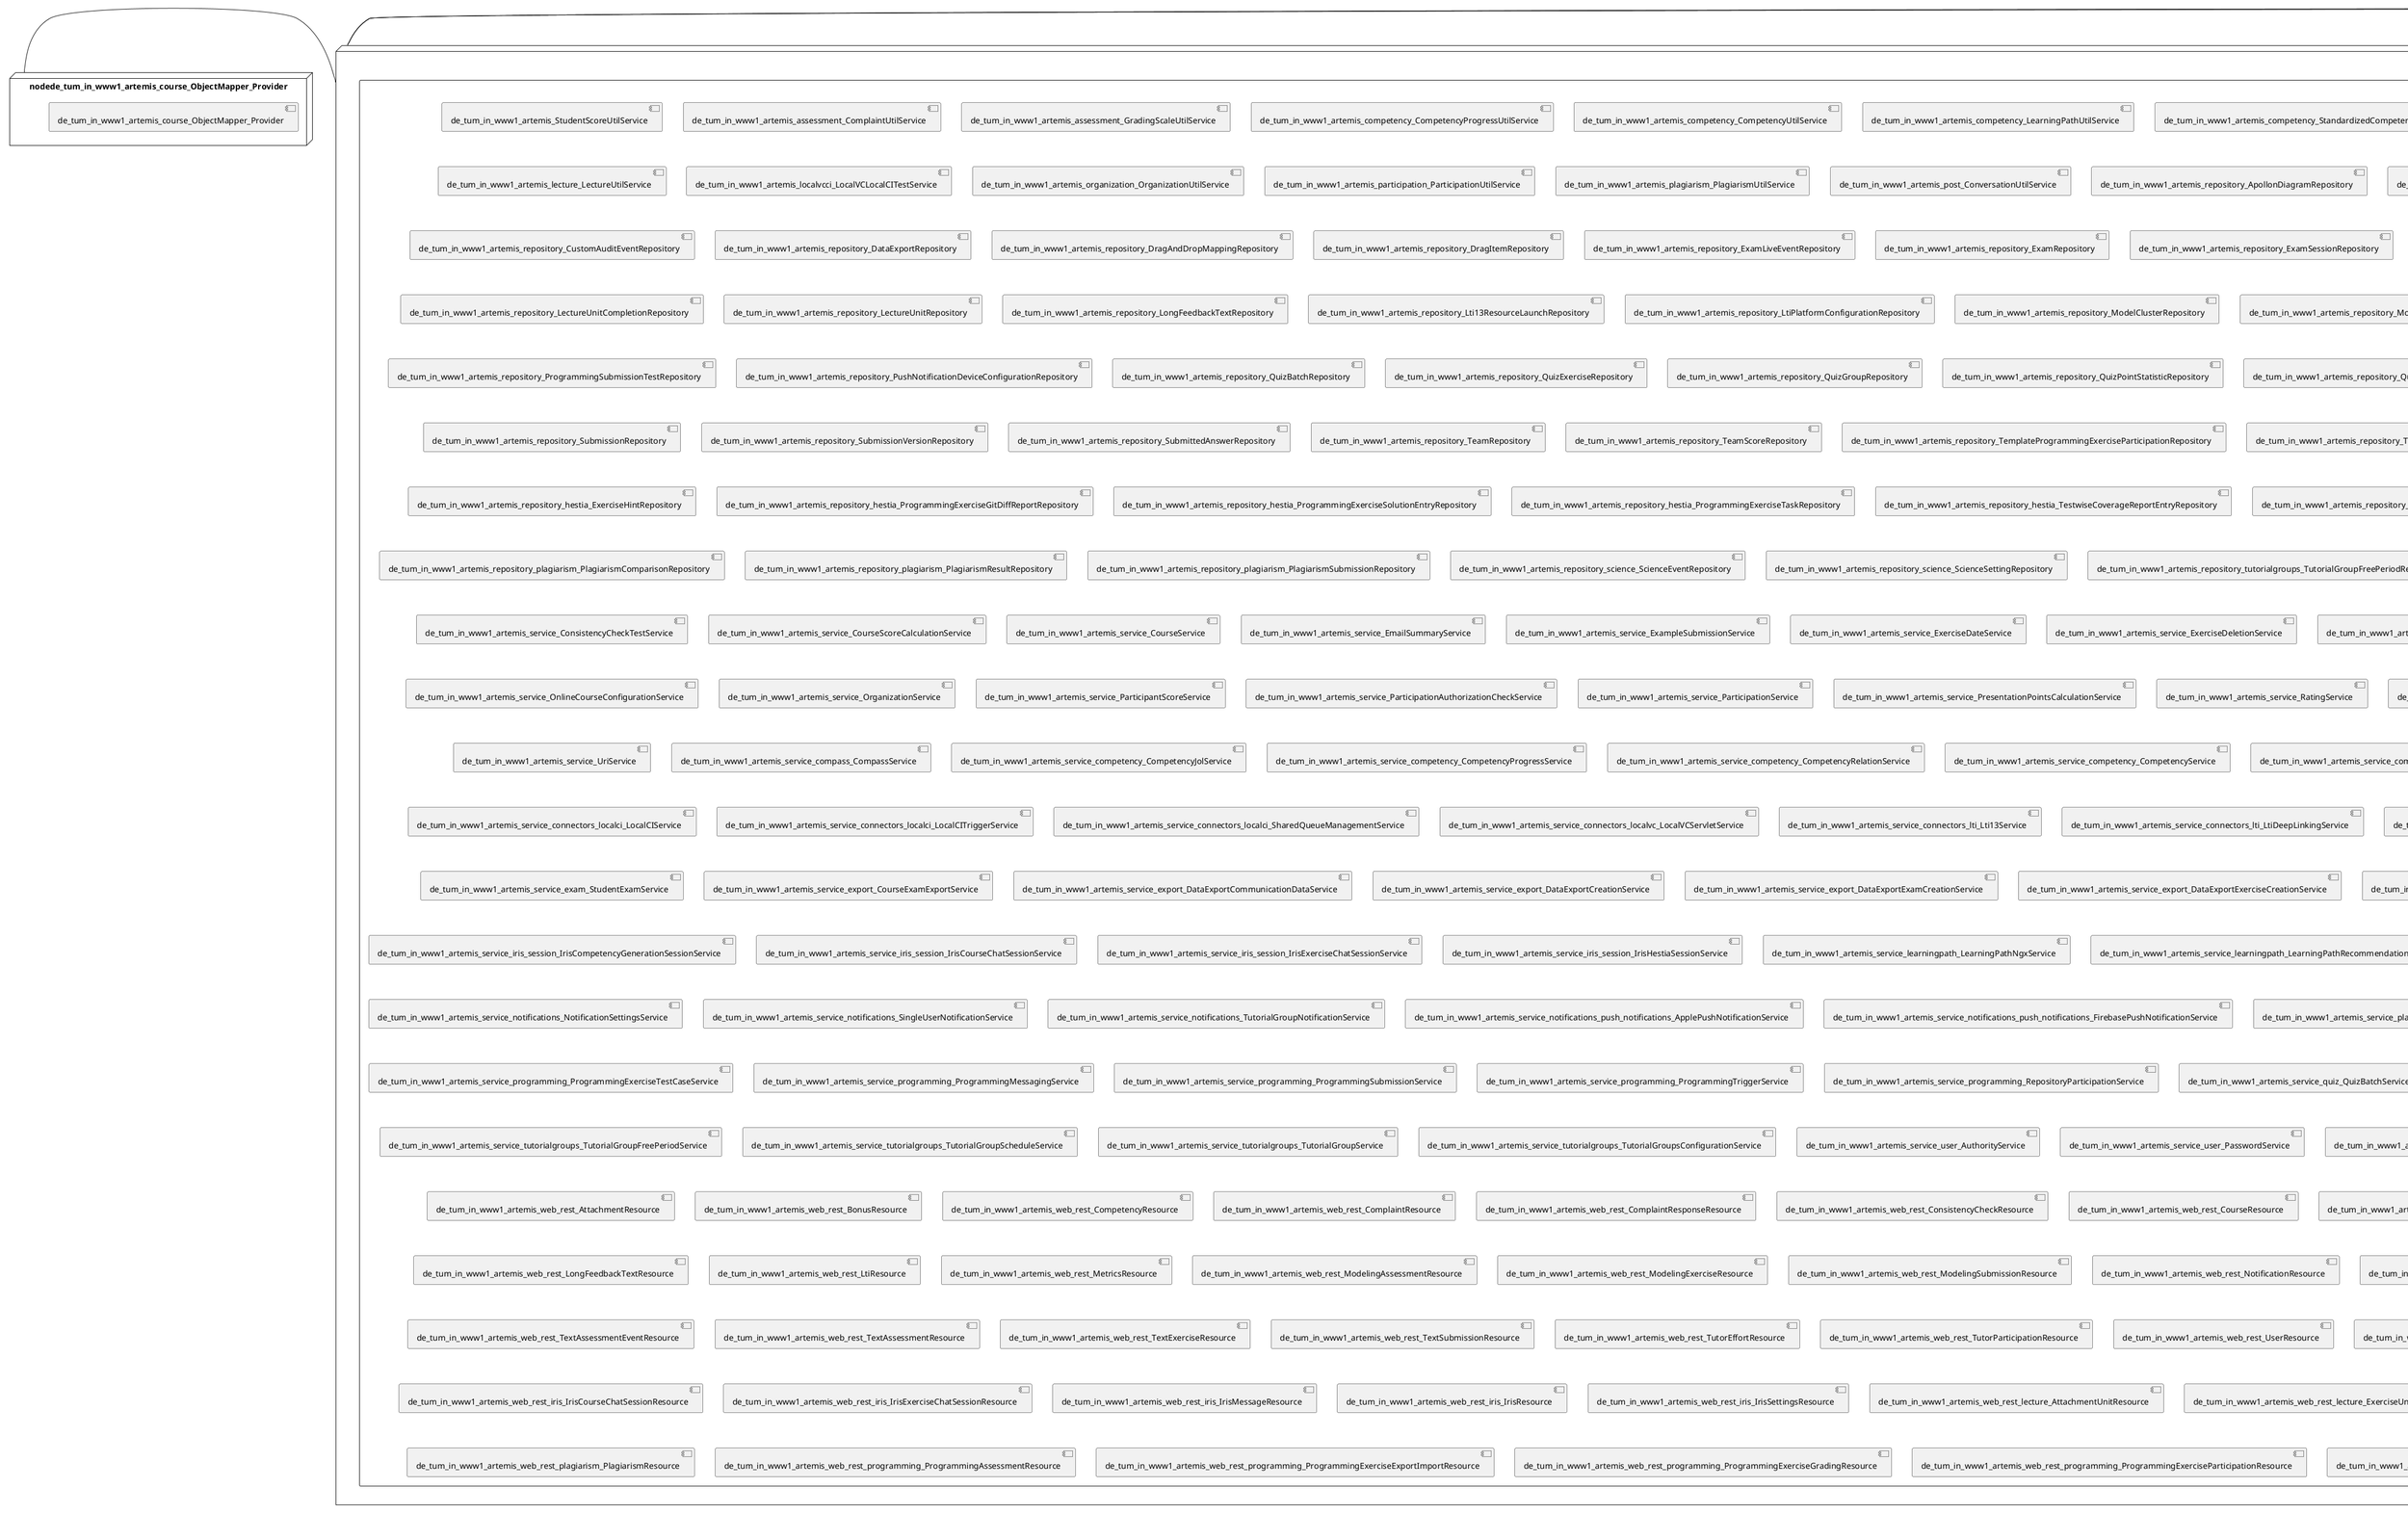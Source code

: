 @startuml
skinparam fixCircleLabelOverlapping true
skinparam componentStyle uml2
node nodede_tum_in_www1_artemis {
component de_tum_in_www1_artemis {
[de_tum_in_www1_artemis_repository_SystemNotificationRepository] [[ls1intum-artemis.system#_yYjK8CVjEe-KPPBG9mF78w]]
[de_tum_in_www1_artemis_service_SystemNotificationService] [[ls1intum-artemis.system#_yYjK8CVjEe-KPPBG9mF78w]]
[de_tum_in_www1_artemis_web_rest_SystemNotificationResource] [[ls1intum-artemis.system#_yYjK8CVjEe-KPPBG9mF78w]]
[de_tum_in_www1_artemis_web_rest_admin_AdminSystemNotificationResource] [[ls1intum-artemis.system#_yYjK8CVjEe-KPPBG9mF78w]]
}
}
node nodede_tum_in_www1_artemis_2 {
component de_tum_in_www1_artemis_2 {
[de_tum_in_www1_artemis_StudentScoreUtilService] [[ls1intum-artemis.system#_yYjK8CVjEe-KPPBG9mF78w]]
[de_tum_in_www1_artemis_assessment_ComplaintUtilService] [[ls1intum-artemis.system#_yYjK8CVjEe-KPPBG9mF78w]]
[de_tum_in_www1_artemis_assessment_GradingScaleUtilService] [[ls1intum-artemis.system#_yYjK8CVjEe-KPPBG9mF78w]]
[de_tum_in_www1_artemis_competency_CompetencyProgressUtilService] [[ls1intum-artemis.system#_yYjK8CVjEe-KPPBG9mF78w]]
[de_tum_in_www1_artemis_competency_CompetencyUtilService] [[ls1intum-artemis.system#_yYjK8CVjEe-KPPBG9mF78w]]
[de_tum_in_www1_artemis_competency_LearningPathUtilService] [[ls1intum-artemis.system#_yYjK8CVjEe-KPPBG9mF78w]]
[de_tum_in_www1_artemis_competency_StandardizedCompetencyUtilService] [[ls1intum-artemis.system#_yYjK8CVjEe-KPPBG9mF78w]]
[de_tum_in_www1_artemis_course_CourseTestService] [[ls1intum-artemis.system#_yYjK8CVjEe-KPPBG9mF78w]]
[de_tum_in_www1_artemis_course_CourseUtilService] [[ls1intum-artemis.system#_yYjK8CVjEe-KPPBG9mF78w]]
[de_tum_in_www1_artemis_domain_Repository] [[ls1intum-artemis.system#_yYjK8CVjEe-KPPBG9mF78w]]
[de_tum_in_www1_artemis_exam_ExamUtilService] [[ls1intum-artemis.system#_yYjK8CVjEe-KPPBG9mF78w]]
[de_tum_in_www1_artemis_exercise_ExerciseUtilService] [[ls1intum-artemis.system#_yYjK8CVjEe-KPPBG9mF78w]]
[de_tum_in_www1_artemis_exercise_fileupload_FileUploadExerciseUtilService] [[ls1intum-artemis.system#_yYjK8CVjEe-KPPBG9mF78w]]
[de_tum_in_www1_artemis_exercise_modeling_ModelingExerciseUtilService] [[ls1intum-artemis.system#_yYjK8CVjEe-KPPBG9mF78w]]
[de_tum_in_www1_artemis_exercise_programming_ContinuousIntegrationTestService] [[ls1intum-artemis.system#_yYjK8CVjEe-KPPBG9mF78w]]
[de_tum_in_www1_artemis_exercise_programming_ProgrammingExerciseIntegrationTestService] [[ls1intum-artemis.system#_yYjK8CVjEe-KPPBG9mF78w]]
[de_tum_in_www1_artemis_exercise_programming_ProgrammingExerciseResultTestService] [[ls1intum-artemis.system#_yYjK8CVjEe-KPPBG9mF78w]]
[de_tum_in_www1_artemis_exercise_programming_ProgrammingExerciseTestService] [[ls1intum-artemis.system#_yYjK8CVjEe-KPPBG9mF78w]]
[de_tum_in_www1_artemis_exercise_programming_ProgrammingExerciseUtilService] [[ls1intum-artemis.system#_yYjK8CVjEe-KPPBG9mF78w]]
[de_tum_in_www1_artemis_exercise_programming_ProgrammingSubmissionAndResultIntegrationTestService] [[ls1intum-artemis.system#_yYjK8CVjEe-KPPBG9mF78w]]
[de_tum_in_www1_artemis_exercise_quiz_QuizExerciseUtilService] [[ls1intum-artemis.system#_yYjK8CVjEe-KPPBG9mF78w]]
[de_tum_in_www1_artemis_exercise_text_TextExerciseUtilService] [[ls1intum-artemis.system#_yYjK8CVjEe-KPPBG9mF78w]]
[de_tum_in_www1_artemis_lecture_LectureUtilService] [[ls1intum-artemis.system#_yYjK8CVjEe-KPPBG9mF78w]]
[de_tum_in_www1_artemis_localvcci_LocalVCLocalCITestService] [[ls1intum-artemis.system#_yYjK8CVjEe-KPPBG9mF78w]]
[de_tum_in_www1_artemis_organization_OrganizationUtilService] [[ls1intum-artemis.system#_yYjK8CVjEe-KPPBG9mF78w]]
[de_tum_in_www1_artemis_participation_ParticipationUtilService] [[ls1intum-artemis.system#_yYjK8CVjEe-KPPBG9mF78w]]
[de_tum_in_www1_artemis_plagiarism_PlagiarismUtilService] [[ls1intum-artemis.system#_yYjK8CVjEe-KPPBG9mF78w]]
[de_tum_in_www1_artemis_post_ConversationUtilService] [[ls1intum-artemis.system#_yYjK8CVjEe-KPPBG9mF78w]]
[de_tum_in_www1_artemis_repository_ApollonDiagramRepository] [[ls1intum-artemis.system#_yYjK8CVjEe-KPPBG9mF78w]]
[de_tum_in_www1_artemis_repository_AttachmentRepository] [[ls1intum-artemis.system#_yYjK8CVjEe-KPPBG9mF78w]]
[de_tum_in_www1_artemis_repository_AttachmentUnitRepository] [[ls1intum-artemis.system#_yYjK8CVjEe-KPPBG9mF78w]]
[de_tum_in_www1_artemis_repository_AuthorityRepository] [[ls1intum-artemis.system#_yYjK8CVjEe-KPPBG9mF78w]]
[de_tum_in_www1_artemis_repository_AuxiliaryRepositoryRepository] [[ls1intum-artemis.system#_yYjK8CVjEe-KPPBG9mF78w]]
[de_tum_in_www1_artemis_repository_BonusRepository] [[ls1intum-artemis.system#_yYjK8CVjEe-KPPBG9mF78w]]
[de_tum_in_www1_artemis_repository_BuildJobRepository] [[ls1intum-artemis.system#_yYjK8CVjEe-KPPBG9mF78w]]
[de_tum_in_www1_artemis_repository_BuildLogEntryRepository] [[ls1intum-artemis.system#_yYjK8CVjEe-KPPBG9mF78w]]
[de_tum_in_www1_artemis_repository_BuildLogStatisticsEntryRepository] [[ls1intum-artemis.system#_yYjK8CVjEe-KPPBG9mF78w]]
[de_tum_in_www1_artemis_repository_BuildPlanRepository] [[ls1intum-artemis.system#_yYjK8CVjEe-KPPBG9mF78w]]
[de_tum_in_www1_artemis_repository_CompetencyProgressRepository] [[ls1intum-artemis.system#_yYjK8CVjEe-KPPBG9mF78w]]
[de_tum_in_www1_artemis_repository_CompetencyRelationRepository] [[ls1intum-artemis.system#_yYjK8CVjEe-KPPBG9mF78w]]
[de_tum_in_www1_artemis_repository_CompetencyRepository] [[ls1intum-artemis.system#_yYjK8CVjEe-KPPBG9mF78w]]
[de_tum_in_www1_artemis_repository_ComplaintRepository] [[ls1intum-artemis.system#_yYjK8CVjEe-KPPBG9mF78w]]
[de_tum_in_www1_artemis_repository_ComplaintResponseRepository] [[ls1intum-artemis.system#_yYjK8CVjEe-KPPBG9mF78w]]
[de_tum_in_www1_artemis_repository_CourseRepository] [[ls1intum-artemis.system#_yYjK8CVjEe-KPPBG9mF78w]]
[de_tum_in_www1_artemis_repository_CustomAuditEventRepository] [[ls1intum-artemis.system#_yYjK8CVjEe-KPPBG9mF78w]]
[de_tum_in_www1_artemis_repository_DataExportRepository] [[ls1intum-artemis.system#_yYjK8CVjEe-KPPBG9mF78w]]
[de_tum_in_www1_artemis_repository_DragAndDropMappingRepository] [[ls1intum-artemis.system#_yYjK8CVjEe-KPPBG9mF78w]]
[de_tum_in_www1_artemis_repository_DragItemRepository] [[ls1intum-artemis.system#_yYjK8CVjEe-KPPBG9mF78w]]
[de_tum_in_www1_artemis_repository_ExamLiveEventRepository] [[ls1intum-artemis.system#_yYjK8CVjEe-KPPBG9mF78w]]
[de_tum_in_www1_artemis_repository_ExamRepository] [[ls1intum-artemis.system#_yYjK8CVjEe-KPPBG9mF78w]]
[de_tum_in_www1_artemis_repository_ExamSessionRepository] [[ls1intum-artemis.system#_yYjK8CVjEe-KPPBG9mF78w]]
[de_tum_in_www1_artemis_repository_ExamUserRepository] [[ls1intum-artemis.system#_yYjK8CVjEe-KPPBG9mF78w]]
[de_tum_in_www1_artemis_repository_ExampleSubmissionRepository] [[ls1intum-artemis.system#_yYjK8CVjEe-KPPBG9mF78w]]
[de_tum_in_www1_artemis_repository_ExerciseGroupRepository] [[ls1intum-artemis.system#_yYjK8CVjEe-KPPBG9mF78w]]
[de_tum_in_www1_artemis_repository_ExerciseRepository] [[ls1intum-artemis.system#_yYjK8CVjEe-KPPBG9mF78w]]
[de_tum_in_www1_artemis_repository_ExerciseUnitRepository] [[ls1intum-artemis.system#_yYjK8CVjEe-KPPBG9mF78w]]
[de_tum_in_www1_artemis_repository_FeedbackRepository] [[ls1intum-artemis.system#_yYjK8CVjEe-KPPBG9mF78w]]
[de_tum_in_www1_artemis_repository_FileUploadExerciseRepository] [[ls1intum-artemis.system#_yYjK8CVjEe-KPPBG9mF78w]]
[de_tum_in_www1_artemis_repository_FileUploadSubmissionRepository] [[ls1intum-artemis.system#_yYjK8CVjEe-KPPBG9mF78w]]
[de_tum_in_www1_artemis_repository_GradeStepRepository] [[ls1intum-artemis.system#_yYjK8CVjEe-KPPBG9mF78w]]
[de_tum_in_www1_artemis_repository_GradingCriterionRepository] [[ls1intum-artemis.system#_yYjK8CVjEe-KPPBG9mF78w]]
[de_tum_in_www1_artemis_repository_GradingScaleRepository] [[ls1intum-artemis.system#_yYjK8CVjEe-KPPBG9mF78w]]
[de_tum_in_www1_artemis_repository_GroupNotificationRepository] [[ls1intum-artemis.system#_yYjK8CVjEe-KPPBG9mF78w]]
[de_tum_in_www1_artemis_repository_GuidedTourSettingsRepository] [[ls1intum-artemis.system#_yYjK8CVjEe-KPPBG9mF78w]]
[de_tum_in_www1_artemis_repository_LearningPathRepository] [[ls1intum-artemis.system#_yYjK8CVjEe-KPPBG9mF78w]]
[de_tum_in_www1_artemis_repository_LectureRepository] [[ls1intum-artemis.system#_yYjK8CVjEe-KPPBG9mF78w]]
[de_tum_in_www1_artemis_repository_LectureUnitCompletionRepository] [[ls1intum-artemis.system#_yYjK8CVjEe-KPPBG9mF78w]]
[de_tum_in_www1_artemis_repository_LectureUnitRepository] [[ls1intum-artemis.system#_yYjK8CVjEe-KPPBG9mF78w]]
[de_tum_in_www1_artemis_repository_LongFeedbackTextRepository] [[ls1intum-artemis.system#_yYjK8CVjEe-KPPBG9mF78w]]
[de_tum_in_www1_artemis_repository_Lti13ResourceLaunchRepository] [[ls1intum-artemis.system#_yYjK8CVjEe-KPPBG9mF78w]]
[de_tum_in_www1_artemis_repository_LtiPlatformConfigurationRepository] [[ls1intum-artemis.system#_yYjK8CVjEe-KPPBG9mF78w]]
[de_tum_in_www1_artemis_repository_ModelClusterRepository] [[ls1intum-artemis.system#_yYjK8CVjEe-KPPBG9mF78w]]
[de_tum_in_www1_artemis_repository_ModelElementRepository] [[ls1intum-artemis.system#_yYjK8CVjEe-KPPBG9mF78w]]
[de_tum_in_www1_artemis_repository_ModelingExerciseRepository] [[ls1intum-artemis.system#_yYjK8CVjEe-KPPBG9mF78w]]
[de_tum_in_www1_artemis_repository_ModelingSubmissionRepository] [[ls1intum-artemis.system#_yYjK8CVjEe-KPPBG9mF78w]]
[de_tum_in_www1_artemis_repository_NotificationRepository] [[ls1intum-artemis.system#_yYjK8CVjEe-KPPBG9mF78w]]
[de_tum_in_www1_artemis_repository_NotificationSettingRepository] [[ls1intum-artemis.system#_yYjK8CVjEe-KPPBG9mF78w]]
[de_tum_in_www1_artemis_repository_OnlineCourseConfigurationRepository] [[ls1intum-artemis.system#_yYjK8CVjEe-KPPBG9mF78w]]
[de_tum_in_www1_artemis_repository_OnlineUnitRepository] [[ls1intum-artemis.system#_yYjK8CVjEe-KPPBG9mF78w]]
[de_tum_in_www1_artemis_repository_OrganizationRepository] [[ls1intum-artemis.system#_yYjK8CVjEe-KPPBG9mF78w]]
[de_tum_in_www1_artemis_repository_ParticipantScoreRepository] [[ls1intum-artemis.system#_yYjK8CVjEe-KPPBG9mF78w]]
[de_tum_in_www1_artemis_repository_ParticipationRepository] [[ls1intum-artemis.system#_yYjK8CVjEe-KPPBG9mF78w]]
[de_tum_in_www1_artemis_repository_ProgrammingExerciseRepository] [[ls1intum-artemis.system#_yYjK8CVjEe-KPPBG9mF78w]]
[de_tum_in_www1_artemis_repository_ProgrammingExerciseStudentParticipationRepository] [[ls1intum-artemis.system#_yYjK8CVjEe-KPPBG9mF78w]]
[de_tum_in_www1_artemis_repository_ProgrammingExerciseStudentParticipationTestRepository] [[ls1intum-artemis.system#_yYjK8CVjEe-KPPBG9mF78w]]
[de_tum_in_www1_artemis_repository_ProgrammingExerciseTestCaseRepository] [[ls1intum-artemis.system#_yYjK8CVjEe-KPPBG9mF78w]]
[de_tum_in_www1_artemis_repository_ProgrammingExerciseTestRepository] [[ls1intum-artemis.system#_yYjK8CVjEe-KPPBG9mF78w]]
[de_tum_in_www1_artemis_repository_ProgrammingSubmissionRepository] [[ls1intum-artemis.system#_yYjK8CVjEe-KPPBG9mF78w]]
[de_tum_in_www1_artemis_repository_ProgrammingSubmissionTestRepository] [[ls1intum-artemis.system#_yYjK8CVjEe-KPPBG9mF78w]]
[de_tum_in_www1_artemis_repository_PushNotificationDeviceConfigurationRepository] [[ls1intum-artemis.system#_yYjK8CVjEe-KPPBG9mF78w]]
[de_tum_in_www1_artemis_repository_QuizBatchRepository] [[ls1intum-artemis.system#_yYjK8CVjEe-KPPBG9mF78w]]
[de_tum_in_www1_artemis_repository_QuizExerciseRepository] [[ls1intum-artemis.system#_yYjK8CVjEe-KPPBG9mF78w]]
[de_tum_in_www1_artemis_repository_QuizGroupRepository] [[ls1intum-artemis.system#_yYjK8CVjEe-KPPBG9mF78w]]
[de_tum_in_www1_artemis_repository_QuizPointStatisticRepository] [[ls1intum-artemis.system#_yYjK8CVjEe-KPPBG9mF78w]]
[de_tum_in_www1_artemis_repository_QuizPoolRepository] [[ls1intum-artemis.system#_yYjK8CVjEe-KPPBG9mF78w]]
[de_tum_in_www1_artemis_repository_QuizQuestionRepository] [[ls1intum-artemis.system#_yYjK8CVjEe-KPPBG9mF78w]]
[de_tum_in_www1_artemis_repository_QuizQuestionStatisticRepository] [[ls1intum-artemis.system#_yYjK8CVjEe-KPPBG9mF78w]]
[de_tum_in_www1_artemis_repository_QuizSubmissionRepository] [[ls1intum-artemis.system#_yYjK8CVjEe-KPPBG9mF78w]]
[de_tum_in_www1_artemis_repository_RatingRepository] [[ls1intum-artemis.system#_yYjK8CVjEe-KPPBG9mF78w]]
[de_tum_in_www1_artemis_repository_ResultRepository] [[ls1intum-artemis.system#_yYjK8CVjEe-KPPBG9mF78w]]
[de_tum_in_www1_artemis_repository_SingleUserNotificationRepository] [[ls1intum-artemis.system#_yYjK8CVjEe-KPPBG9mF78w]]
[de_tum_in_www1_artemis_repository_SlideRepository] [[ls1intum-artemis.system#_yYjK8CVjEe-KPPBG9mF78w]]
[de_tum_in_www1_artemis_repository_SolutionProgrammingExerciseParticipationRepository] [[ls1intum-artemis.system#_yYjK8CVjEe-KPPBG9mF78w]]
[de_tum_in_www1_artemis_repository_SourceRepository] [[ls1intum-artemis.system#_yYjK8CVjEe-KPPBG9mF78w]]
[de_tum_in_www1_artemis_repository_StaticCodeAnalysisCategoryRepository] [[ls1intum-artemis.system#_yYjK8CVjEe-KPPBG9mF78w]]
[de_tum_in_www1_artemis_repository_StatisticsRepository] [[ls1intum-artemis.system#_yYjK8CVjEe-KPPBG9mF78w]]
[de_tum_in_www1_artemis_repository_StudentExamRepository] [[ls1intum-artemis.system#_yYjK8CVjEe-KPPBG9mF78w]]
[de_tum_in_www1_artemis_repository_StudentParticipationRepository] [[ls1intum-artemis.system#_yYjK8CVjEe-KPPBG9mF78w]]
[de_tum_in_www1_artemis_repository_StudentScoreRepository] [[ls1intum-artemis.system#_yYjK8CVjEe-KPPBG9mF78w]]
[de_tum_in_www1_artemis_repository_SubmissionPolicyRepository] [[ls1intum-artemis.system#_yYjK8CVjEe-KPPBG9mF78w]]
[de_tum_in_www1_artemis_repository_SubmissionRepository] [[ls1intum-artemis.system#_yYjK8CVjEe-KPPBG9mF78w]]
[de_tum_in_www1_artemis_repository_SubmissionVersionRepository] [[ls1intum-artemis.system#_yYjK8CVjEe-KPPBG9mF78w]]
[de_tum_in_www1_artemis_repository_SubmittedAnswerRepository] [[ls1intum-artemis.system#_yYjK8CVjEe-KPPBG9mF78w]]
[de_tum_in_www1_artemis_repository_TeamRepository] [[ls1intum-artemis.system#_yYjK8CVjEe-KPPBG9mF78w]]
[de_tum_in_www1_artemis_repository_TeamScoreRepository] [[ls1intum-artemis.system#_yYjK8CVjEe-KPPBG9mF78w]]
[de_tum_in_www1_artemis_repository_TemplateProgrammingExerciseParticipationRepository] [[ls1intum-artemis.system#_yYjK8CVjEe-KPPBG9mF78w]]
[de_tum_in_www1_artemis_repository_TextAssessmentEventRepository] [[ls1intum-artemis.system#_yYjK8CVjEe-KPPBG9mF78w]]
[de_tum_in_www1_artemis_repository_TextBlockRepository] [[ls1intum-artemis.system#_yYjK8CVjEe-KPPBG9mF78w]]
[de_tum_in_www1_artemis_repository_TextExerciseRepository] [[ls1intum-artemis.system#_yYjK8CVjEe-KPPBG9mF78w]]
[de_tum_in_www1_artemis_repository_TextSubmissionRepository] [[ls1intum-artemis.system#_yYjK8CVjEe-KPPBG9mF78w]]
[de_tum_in_www1_artemis_repository_TextUnitRepository] [[ls1intum-artemis.system#_yYjK8CVjEe-KPPBG9mF78w]]
[de_tum_in_www1_artemis_repository_TutorParticipationRepository] [[ls1intum-artemis.system#_yYjK8CVjEe-KPPBG9mF78w]]
[de_tum_in_www1_artemis_repository_UserRepository] [[ls1intum-artemis.system#_yYjK8CVjEe-KPPBG9mF78w]]
[de_tum_in_www1_artemis_repository_UserTestRepository] [[ls1intum-artemis.system#_yYjK8CVjEe-KPPBG9mF78w]]
[de_tum_in_www1_artemis_repository_VideoUnitRepository] [[ls1intum-artemis.system#_yYjK8CVjEe-KPPBG9mF78w]]
[de_tum_in_www1_artemis_repository_competency_CompetencyJolRepository] [[ls1intum-artemis.system#_yYjK8CVjEe-KPPBG9mF78w]]
[de_tum_in_www1_artemis_repository_competency_KnowledgeAreaRepository] [[ls1intum-artemis.system#_yYjK8CVjEe-KPPBG9mF78w]]
[de_tum_in_www1_artemis_repository_competency_StandardizedCompetencyRepository] [[ls1intum-artemis.system#_yYjK8CVjEe-KPPBG9mF78w]]
[de_tum_in_www1_artemis_repository_hestia_CodeHintRepository] [[ls1intum-artemis.system#_yYjK8CVjEe-KPPBG9mF78w]]
[de_tum_in_www1_artemis_repository_hestia_CoverageFileReportRepository] [[ls1intum-artemis.system#_yYjK8CVjEe-KPPBG9mF78w]]
[de_tum_in_www1_artemis_repository_hestia_CoverageReportRepository] [[ls1intum-artemis.system#_yYjK8CVjEe-KPPBG9mF78w]]
[de_tum_in_www1_artemis_repository_hestia_ExerciseHintActivationRepository] [[ls1intum-artemis.system#_yYjK8CVjEe-KPPBG9mF78w]]
[de_tum_in_www1_artemis_repository_hestia_ExerciseHintRepository] [[ls1intum-artemis.system#_yYjK8CVjEe-KPPBG9mF78w]]
[de_tum_in_www1_artemis_repository_hestia_ProgrammingExerciseGitDiffReportRepository] [[ls1intum-artemis.system#_yYjK8CVjEe-KPPBG9mF78w]]
[de_tum_in_www1_artemis_repository_hestia_ProgrammingExerciseSolutionEntryRepository] [[ls1intum-artemis.system#_yYjK8CVjEe-KPPBG9mF78w]]
[de_tum_in_www1_artemis_repository_hestia_ProgrammingExerciseTaskRepository] [[ls1intum-artemis.system#_yYjK8CVjEe-KPPBG9mF78w]]
[de_tum_in_www1_artemis_repository_hestia_TestwiseCoverageReportEntryRepository] [[ls1intum-artemis.system#_yYjK8CVjEe-KPPBG9mF78w]]
[de_tum_in_www1_artemis_repository_iris_IrisCompetencyGenerationSessionRepository] [[ls1intum-artemis.system#_yYjK8CVjEe-KPPBG9mF78w]]
[de_tum_in_www1_artemis_repository_iris_IrisCourseChatSessionRepository] [[ls1intum-artemis.system#_yYjK8CVjEe-KPPBG9mF78w]]
[de_tum_in_www1_artemis_repository_iris_IrisExerciseChatSessionRepository] [[ls1intum-artemis.system#_yYjK8CVjEe-KPPBG9mF78w]]
[de_tum_in_www1_artemis_repository_iris_IrisHestiaSessionRepository] [[ls1intum-artemis.system#_yYjK8CVjEe-KPPBG9mF78w]]
[de_tum_in_www1_artemis_repository_iris_IrisMessageRepository] [[ls1intum-artemis.system#_yYjK8CVjEe-KPPBG9mF78w]]
[de_tum_in_www1_artemis_repository_iris_IrisSessionRepository] [[ls1intum-artemis.system#_yYjK8CVjEe-KPPBG9mF78w]]
[de_tum_in_www1_artemis_repository_metis_AnswerPostRepository] [[ls1intum-artemis.system#_yYjK8CVjEe-KPPBG9mF78w]]
[de_tum_in_www1_artemis_repository_metis_ConversationMessageRepository] [[ls1intum-artemis.system#_yYjK8CVjEe-KPPBG9mF78w]]
[de_tum_in_www1_artemis_repository_metis_ConversationParticipantRepository] [[ls1intum-artemis.system#_yYjK8CVjEe-KPPBG9mF78w]]
[de_tum_in_www1_artemis_repository_metis_PostRepository] [[ls1intum-artemis.system#_yYjK8CVjEe-KPPBG9mF78w]]
[de_tum_in_www1_artemis_repository_metis_ReactionRepository] [[ls1intum-artemis.system#_yYjK8CVjEe-KPPBG9mF78w]]
[de_tum_in_www1_artemis_repository_metis_conversation_ChannelRepository] [[ls1intum-artemis.system#_yYjK8CVjEe-KPPBG9mF78w]]
[de_tum_in_www1_artemis_repository_metis_conversation_ConversationNotificationRepository] [[ls1intum-artemis.system#_yYjK8CVjEe-KPPBG9mF78w]]
[de_tum_in_www1_artemis_repository_metis_conversation_ConversationRepository] [[ls1intum-artemis.system#_yYjK8CVjEe-KPPBG9mF78w]]
[de_tum_in_www1_artemis_repository_metis_conversation_GroupChatRepository] [[ls1intum-artemis.system#_yYjK8CVjEe-KPPBG9mF78w]]
[de_tum_in_www1_artemis_repository_metis_conversation_OneToOneChatRepository] [[ls1intum-artemis.system#_yYjK8CVjEe-KPPBG9mF78w]]
[de_tum_in_www1_artemis_repository_plagiarism_PlagiarismCaseRepository] [[ls1intum-artemis.system#_yYjK8CVjEe-KPPBG9mF78w]]
[de_tum_in_www1_artemis_repository_plagiarism_PlagiarismComparisonRepository] [[ls1intum-artemis.system#_yYjK8CVjEe-KPPBG9mF78w]]
[de_tum_in_www1_artemis_repository_plagiarism_PlagiarismResultRepository] [[ls1intum-artemis.system#_yYjK8CVjEe-KPPBG9mF78w]]
[de_tum_in_www1_artemis_repository_plagiarism_PlagiarismSubmissionRepository] [[ls1intum-artemis.system#_yYjK8CVjEe-KPPBG9mF78w]]
[de_tum_in_www1_artemis_repository_science_ScienceEventRepository] [[ls1intum-artemis.system#_yYjK8CVjEe-KPPBG9mF78w]]
[de_tum_in_www1_artemis_repository_science_ScienceSettingRepository] [[ls1intum-artemis.system#_yYjK8CVjEe-KPPBG9mF78w]]
[de_tum_in_www1_artemis_repository_tutorialgroups_TutorialGroupFreePeriodRepository] [[ls1intum-artemis.system#_yYjK8CVjEe-KPPBG9mF78w]]
[de_tum_in_www1_artemis_repository_tutorialgroups_TutorialGroupNotificationRepository] [[ls1intum-artemis.system#_yYjK8CVjEe-KPPBG9mF78w]]
[de_tum_in_www1_artemis_repository_tutorialgroups_TutorialGroupRegistrationRepository] [[ls1intum-artemis.system#_yYjK8CVjEe-KPPBG9mF78w]]
[de_tum_in_www1_artemis_repository_tutorialgroups_TutorialGroupRepository] [[ls1intum-artemis.system#_yYjK8CVjEe-KPPBG9mF78w]]
[de_tum_in_www1_artemis_repository_tutorialgroups_TutorialGroupScheduleRepository] [[ls1intum-artemis.system#_yYjK8CVjEe-KPPBG9mF78w]]
[de_tum_in_www1_artemis_repository_tutorialgroups_TutorialGroupSessionRepository] [[ls1intum-artemis.system#_yYjK8CVjEe-KPPBG9mF78w]]
[de_tum_in_www1_artemis_repository_tutorialgroups_TutorialGroupsConfigurationRepository] [[ls1intum-artemis.system#_yYjK8CVjEe-KPPBG9mF78w]]
[de_tum_in_www1_artemis_security_DomainUserDetailsService] [[ls1intum-artemis.system#_yYjK8CVjEe-KPPBG9mF78w]]
[de_tum_in_www1_artemis_service_AssessmentDashboardService] [[ls1intum-artemis.system#_yYjK8CVjEe-KPPBG9mF78w]]
[de_tum_in_www1_artemis_service_AssessmentService] [[ls1intum-artemis.system#_yYjK8CVjEe-KPPBG9mF78w]]
[de_tum_in_www1_artemis_service_AttachmentUnitService] [[ls1intum-artemis.system#_yYjK8CVjEe-KPPBG9mF78w]]
[de_tum_in_www1_artemis_service_AuthorizationCheckService] [[ls1intum-artemis.system#_yYjK8CVjEe-KPPBG9mF78w]]
[de_tum_in_www1_artemis_service_BonusService] [[ls1intum-artemis.system#_yYjK8CVjEe-KPPBG9mF78w]]
[de_tum_in_www1_artemis_service_BuildLogEntryService] [[ls1intum-artemis.system#_yYjK8CVjEe-KPPBG9mF78w]]
[de_tum_in_www1_artemis_service_ComplaintResponseService] [[ls1intum-artemis.system#_yYjK8CVjEe-KPPBG9mF78w]]
[de_tum_in_www1_artemis_service_ComplaintService] [[ls1intum-artemis.system#_yYjK8CVjEe-KPPBG9mF78w]]
[de_tum_in_www1_artemis_service_ConsistencyCheckService] [[ls1intum-artemis.system#_yYjK8CVjEe-KPPBG9mF78w]]
[de_tum_in_www1_artemis_service_ConsistencyCheckTestService] [[ls1intum-artemis.system#_yYjK8CVjEe-KPPBG9mF78w]]
[de_tum_in_www1_artemis_service_CourseScoreCalculationService] [[ls1intum-artemis.system#_yYjK8CVjEe-KPPBG9mF78w]]
[de_tum_in_www1_artemis_service_CourseService] [[ls1intum-artemis.system#_yYjK8CVjEe-KPPBG9mF78w]]
[de_tum_in_www1_artemis_service_EmailSummaryService] [[ls1intum-artemis.system#_yYjK8CVjEe-KPPBG9mF78w]]
[de_tum_in_www1_artemis_service_ExampleSubmissionService] [[ls1intum-artemis.system#_yYjK8CVjEe-KPPBG9mF78w]]
[de_tum_in_www1_artemis_service_ExerciseDateService] [[ls1intum-artemis.system#_yYjK8CVjEe-KPPBG9mF78w]]
[de_tum_in_www1_artemis_service_ExerciseDeletionService] [[ls1intum-artemis.system#_yYjK8CVjEe-KPPBG9mF78w]]
[de_tum_in_www1_artemis_service_ExerciseScoresChartService] [[ls1intum-artemis.system#_yYjK8CVjEe-KPPBG9mF78w]]
[de_tum_in_www1_artemis_service_ExerciseService] [[ls1intum-artemis.system#_yYjK8CVjEe-KPPBG9mF78w]]
[de_tum_in_www1_artemis_service_FeedbackService] [[ls1intum-artemis.system#_yYjK8CVjEe-KPPBG9mF78w]]
[de_tum_in_www1_artemis_service_FileService] [[ls1intum-artemis.system#_yYjK8CVjEe-KPPBG9mF78w]]
[de_tum_in_www1_artemis_service_FileUploadExerciseImportService] [[ls1intum-artemis.system#_yYjK8CVjEe-KPPBG9mF78w]]
[de_tum_in_www1_artemis_service_FileUploadExerciseService] [[ls1intum-artemis.system#_yYjK8CVjEe-KPPBG9mF78w]]
[de_tum_in_www1_artemis_service_FileUploadSubmissionService] [[ls1intum-artemis.system#_yYjK8CVjEe-KPPBG9mF78w]]
[de_tum_in_www1_artemis_service_GradingScaleService] [[ls1intum-artemis.system#_yYjK8CVjEe-KPPBG9mF78w]]
[de_tum_in_www1_artemis_service_LectureImportService] [[ls1intum-artemis.system#_yYjK8CVjEe-KPPBG9mF78w]]
[de_tum_in_www1_artemis_service_LectureService] [[ls1intum-artemis.system#_yYjK8CVjEe-KPPBG9mF78w]]
[de_tum_in_www1_artemis_service_LectureUnitProcessingService] [[ls1intum-artemis.system#_yYjK8CVjEe-KPPBG9mF78w]]
[de_tum_in_www1_artemis_service_LectureUnitService] [[ls1intum-artemis.system#_yYjK8CVjEe-KPPBG9mF78w]]
[de_tum_in_www1_artemis_service_ModelingExerciseImportService] [[ls1intum-artemis.system#_yYjK8CVjEe-KPPBG9mF78w]]
[de_tum_in_www1_artemis_service_ModelingExerciseService] [[ls1intum-artemis.system#_yYjK8CVjEe-KPPBG9mF78w]]
[de_tum_in_www1_artemis_service_ModelingSubmissionService] [[ls1intum-artemis.system#_yYjK8CVjEe-KPPBG9mF78w]]
[de_tum_in_www1_artemis_service_OnlineCourseConfigurationService] [[ls1intum-artemis.system#_yYjK8CVjEe-KPPBG9mF78w]]
[de_tum_in_www1_artemis_service_OrganizationService] [[ls1intum-artemis.system#_yYjK8CVjEe-KPPBG9mF78w]]
[de_tum_in_www1_artemis_service_ParticipantScoreService] [[ls1intum-artemis.system#_yYjK8CVjEe-KPPBG9mF78w]]
[de_tum_in_www1_artemis_service_ParticipationAuthorizationCheckService] [[ls1intum-artemis.system#_yYjK8CVjEe-KPPBG9mF78w]]
[de_tum_in_www1_artemis_service_ParticipationService] [[ls1intum-artemis.system#_yYjK8CVjEe-KPPBG9mF78w]]
[de_tum_in_www1_artemis_service_PresentationPointsCalculationService] [[ls1intum-artemis.system#_yYjK8CVjEe-KPPBG9mF78w]]
[de_tum_in_www1_artemis_service_RatingService] [[ls1intum-artemis.system#_yYjK8CVjEe-KPPBG9mF78w]]
[de_tum_in_www1_artemis_service_ResultService] [[ls1intum-artemis.system#_yYjK8CVjEe-KPPBG9mF78w]]
[de_tum_in_www1_artemis_service_SlideSplitterService] [[ls1intum-artemis.system#_yYjK8CVjEe-KPPBG9mF78w]]
[de_tum_in_www1_artemis_service_StaticCodeAnalysisService] [[ls1intum-artemis.system#_yYjK8CVjEe-KPPBG9mF78w]]
[de_tum_in_www1_artemis_service_StatisticsService] [[ls1intum-artemis.system#_yYjK8CVjEe-KPPBG9mF78w]]
[de_tum_in_www1_artemis_service_SubmissionPolicyService] [[ls1intum-artemis.system#_yYjK8CVjEe-KPPBG9mF78w]]
[de_tum_in_www1_artemis_service_SubmissionService] [[ls1intum-artemis.system#_yYjK8CVjEe-KPPBG9mF78w]]
[de_tum_in_www1_artemis_service_SubmissionVersionService] [[ls1intum-artemis.system#_yYjK8CVjEe-KPPBG9mF78w]]
[de_tum_in_www1_artemis_service_TeamService] [[ls1intum-artemis.system#_yYjK8CVjEe-KPPBG9mF78w]]
[de_tum_in_www1_artemis_service_TextBlockService] [[ls1intum-artemis.system#_yYjK8CVjEe-KPPBG9mF78w]]
[de_tum_in_www1_artemis_service_TextExerciseImportService] [[ls1intum-artemis.system#_yYjK8CVjEe-KPPBG9mF78w]]
[de_tum_in_www1_artemis_service_TextExerciseService] [[ls1intum-artemis.system#_yYjK8CVjEe-KPPBG9mF78w]]
[de_tum_in_www1_artemis_service_TextSubmissionService] [[ls1intum-artemis.system#_yYjK8CVjEe-KPPBG9mF78w]]
[de_tum_in_www1_artemis_service_TutorEffortService] [[ls1intum-artemis.system#_yYjK8CVjEe-KPPBG9mF78w]]
[de_tum_in_www1_artemis_service_TutorLeaderboardService] [[ls1intum-artemis.system#_yYjK8CVjEe-KPPBG9mF78w]]
[de_tum_in_www1_artemis_service_TutorParticipationService] [[ls1intum-artemis.system#_yYjK8CVjEe-KPPBG9mF78w]]
[de_tum_in_www1_artemis_service_UriService] [[ls1intum-artemis.system#_yYjK8CVjEe-KPPBG9mF78w]]
[de_tum_in_www1_artemis_service_compass_CompassService] [[ls1intum-artemis.system#_yYjK8CVjEe-KPPBG9mF78w]]
[de_tum_in_www1_artemis_service_competency_CompetencyJolService] [[ls1intum-artemis.system#_yYjK8CVjEe-KPPBG9mF78w]]
[de_tum_in_www1_artemis_service_competency_CompetencyProgressService] [[ls1intum-artemis.system#_yYjK8CVjEe-KPPBG9mF78w]]
[de_tum_in_www1_artemis_service_competency_CompetencyRelationService] [[ls1intum-artemis.system#_yYjK8CVjEe-KPPBG9mF78w]]
[de_tum_in_www1_artemis_service_competency_CompetencyService] [[ls1intum-artemis.system#_yYjK8CVjEe-KPPBG9mF78w]]
[de_tum_in_www1_artemis_service_competency_KnowledgeAreaService] [[ls1intum-artemis.system#_yYjK8CVjEe-KPPBG9mF78w]]
[de_tum_in_www1_artemis_service_competency_StandardizedCompetencyService] [[ls1intum-artemis.system#_yYjK8CVjEe-KPPBG9mF78w]]
[de_tum_in_www1_artemis_service_connectors_GitService] [[ls1intum-artemis.system#_yYjK8CVjEe-KPPBG9mF78w]]
[de_tum_in_www1_artemis_service_connectors_SAML2Service] [[ls1intum-artemis.system#_yYjK8CVjEe-KPPBG9mF78w]]
[de_tum_in_www1_artemis_service_connectors_athena_AthenaDTOConverterService] [[ls1intum-artemis.system#_yYjK8CVjEe-KPPBG9mF78w]]
[de_tum_in_www1_artemis_service_connectors_athena_AthenaModuleService] [[ls1intum-artemis.system#_yYjK8CVjEe-KPPBG9mF78w]]
[de_tum_in_www1_artemis_service_connectors_athena_AthenaRepositoryExportService] [[ls1intum-artemis.system#_yYjK8CVjEe-KPPBG9mF78w]]
[de_tum_in_www1_artemis_service_connectors_athena_AthenaSubmissionSendingService] [[ls1intum-artemis.system#_yYjK8CVjEe-KPPBG9mF78w]]
[de_tum_in_www1_artemis_service_connectors_gitlab_GitLabPersonalAccessTokenManagementService] [[ls1intum-artemis.system#_yYjK8CVjEe-KPPBG9mF78w]]
[de_tum_in_www1_artemis_service_connectors_gitlab_GitLabService] [[ls1intum-artemis.system#_yYjK8CVjEe-KPPBG9mF78w]]
[de_tum_in_www1_artemis_service_connectors_gitlab_GitLabUserManagementService] [[ls1intum-artemis.system#_yYjK8CVjEe-KPPBG9mF78w]]
[de_tum_in_www1_artemis_service_connectors_gitlabci_GitLabCIService] [[ls1intum-artemis.system#_yYjK8CVjEe-KPPBG9mF78w]]
[de_tum_in_www1_artemis_service_connectors_jenkins_JenkinsService] [[ls1intum-artemis.system#_yYjK8CVjEe-KPPBG9mF78w]]
[de_tum_in_www1_artemis_service_connectors_jenkins_JenkinsUserManagementService] [[ls1intum-artemis.system#_yYjK8CVjEe-KPPBG9mF78w]]
[de_tum_in_www1_artemis_service_connectors_jenkins_build_plan_JenkinsBuildPlanService] [[ls1intum-artemis.system#_yYjK8CVjEe-KPPBG9mF78w]]
[de_tum_in_www1_artemis_service_connectors_localci_LocalCIResultProcessingService] [[ls1intum-artemis.system#_yYjK8CVjEe-KPPBG9mF78w]]
[de_tum_in_www1_artemis_service_connectors_localci_LocalCIService] [[ls1intum-artemis.system#_yYjK8CVjEe-KPPBG9mF78w]]
[de_tum_in_www1_artemis_service_connectors_localci_LocalCITriggerService] [[ls1intum-artemis.system#_yYjK8CVjEe-KPPBG9mF78w]]
[de_tum_in_www1_artemis_service_connectors_localci_SharedQueueManagementService] [[ls1intum-artemis.system#_yYjK8CVjEe-KPPBG9mF78w]]
[de_tum_in_www1_artemis_service_connectors_localvc_LocalVCServletService] [[ls1intum-artemis.system#_yYjK8CVjEe-KPPBG9mF78w]]
[de_tum_in_www1_artemis_service_connectors_lti_Lti13Service] [[ls1intum-artemis.system#_yYjK8CVjEe-KPPBG9mF78w]]
[de_tum_in_www1_artemis_service_connectors_lti_LtiDeepLinkingService] [[ls1intum-artemis.system#_yYjK8CVjEe-KPPBG9mF78w]]
[de_tum_in_www1_artemis_service_connectors_lti_LtiDynamicRegistrationService] [[ls1intum-artemis.system#_yYjK8CVjEe-KPPBG9mF78w]]
[de_tum_in_www1_artemis_service_connectors_lti_LtiService] [[ls1intum-artemis.system#_yYjK8CVjEe-KPPBG9mF78w]]
[de_tum_in_www1_artemis_service_connectors_pyris_PyrisPipelineService] [[ls1intum-artemis.system#_yYjK8CVjEe-KPPBG9mF78w]]
[de_tum_in_www1_artemis_service_connectors_vcs_VcsTokenRenewalService] [[ls1intum-artemis.system#_yYjK8CVjEe-KPPBG9mF78w]]
[de_tum_in_www1_artemis_service_exam_ExamAccessService] [[ls1intum-artemis.system#_yYjK8CVjEe-KPPBG9mF78w]]
[de_tum_in_www1_artemis_service_exam_ExamDateService] [[ls1intum-artemis.system#_yYjK8CVjEe-KPPBG9mF78w]]
[de_tum_in_www1_artemis_service_exam_ExamDeletionService] [[ls1intum-artemis.system#_yYjK8CVjEe-KPPBG9mF78w]]
[de_tum_in_www1_artemis_service_exam_ExamImportService] [[ls1intum-artemis.system#_yYjK8CVjEe-KPPBG9mF78w]]
[de_tum_in_www1_artemis_service_exam_ExamLiveEventsService] [[ls1intum-artemis.system#_yYjK8CVjEe-KPPBG9mF78w]]
[de_tum_in_www1_artemis_service_exam_ExamQuizService] [[ls1intum-artemis.system#_yYjK8CVjEe-KPPBG9mF78w]]
[de_tum_in_www1_artemis_service_exam_ExamRegistrationService] [[ls1intum-artemis.system#_yYjK8CVjEe-KPPBG9mF78w]]
[de_tum_in_www1_artemis_service_exam_ExamService] [[ls1intum-artemis.system#_yYjK8CVjEe-KPPBG9mF78w]]
[de_tum_in_www1_artemis_service_exam_ExamSessionService] [[ls1intum-artemis.system#_yYjK8CVjEe-KPPBG9mF78w]]
[de_tum_in_www1_artemis_service_exam_ExamSubmissionService] [[ls1intum-artemis.system#_yYjK8CVjEe-KPPBG9mF78w]]
[de_tum_in_www1_artemis_service_exam_ExamUserService] [[ls1intum-artemis.system#_yYjK8CVjEe-KPPBG9mF78w]]
[de_tum_in_www1_artemis_service_exam_StudentExamAccessService] [[ls1intum-artemis.system#_yYjK8CVjEe-KPPBG9mF78w]]
[de_tum_in_www1_artemis_service_exam_StudentExamService] [[ls1intum-artemis.system#_yYjK8CVjEe-KPPBG9mF78w]]
[de_tum_in_www1_artemis_service_export_CourseExamExportService] [[ls1intum-artemis.system#_yYjK8CVjEe-KPPBG9mF78w]]
[de_tum_in_www1_artemis_service_export_DataExportCommunicationDataService] [[ls1intum-artemis.system#_yYjK8CVjEe-KPPBG9mF78w]]
[de_tum_in_www1_artemis_service_export_DataExportCreationService] [[ls1intum-artemis.system#_yYjK8CVjEe-KPPBG9mF78w]]
[de_tum_in_www1_artemis_service_export_DataExportExamCreationService] [[ls1intum-artemis.system#_yYjK8CVjEe-KPPBG9mF78w]]
[de_tum_in_www1_artemis_service_export_DataExportExerciseCreationService] [[ls1intum-artemis.system#_yYjK8CVjEe-KPPBG9mF78w]]
[de_tum_in_www1_artemis_service_export_DataExportQuizExerciseCreationService] [[ls1intum-artemis.system#_yYjK8CVjEe-KPPBG9mF78w]]
[de_tum_in_www1_artemis_service_export_DataExportService] [[ls1intum-artemis.system#_yYjK8CVjEe-KPPBG9mF78w]]
[de_tum_in_www1_artemis_service_export_ProgrammingExerciseExportService] [[ls1intum-artemis.system#_yYjK8CVjEe-KPPBG9mF78w]]
[de_tum_in_www1_artemis_service_export_QuizExerciseWithSubmissionsExportService] [[ls1intum-artemis.system#_yYjK8CVjEe-KPPBG9mF78w]]
[de_tum_in_www1_artemis_service_hestia_CodeHintService] [[ls1intum-artemis.system#_yYjK8CVjEe-KPPBG9mF78w]]
[de_tum_in_www1_artemis_service_hestia_ExerciseHintService] [[ls1intum-artemis.system#_yYjK8CVjEe-KPPBG9mF78w]]
[de_tum_in_www1_artemis_service_hestia_ProgrammingExerciseGitDiffReportService] [[ls1intum-artemis.system#_yYjK8CVjEe-KPPBG9mF78w]]
[de_tum_in_www1_artemis_service_hestia_ProgrammingExerciseTaskService] [[ls1intum-artemis.system#_yYjK8CVjEe-KPPBG9mF78w]]
[de_tum_in_www1_artemis_service_hestia_TestwiseCoverageService] [[ls1intum-artemis.system#_yYjK8CVjEe-KPPBG9mF78w]]
[de_tum_in_www1_artemis_service_hestia_behavioral_BehavioralTestCaseService] [[ls1intum-artemis.system#_yYjK8CVjEe-KPPBG9mF78w]]
[de_tum_in_www1_artemis_service_hestia_structural_StructuralTestCaseService] [[ls1intum-artemis.system#_yYjK8CVjEe-KPPBG9mF78w]]
[de_tum_in_www1_artemis_service_icl_GitPublickeyAuthenticatorService] [[ls1intum-artemis.system#_yYjK8CVjEe-KPPBG9mF78w]]
[de_tum_in_www1_artemis_service_icl_SshGitLocationResolverService] [[ls1intum-artemis.system#_yYjK8CVjEe-KPPBG9mF78w]]
[de_tum_in_www1_artemis_service_iris_IrisMessageService] [[ls1intum-artemis.system#_yYjK8CVjEe-KPPBG9mF78w]]
[de_tum_in_www1_artemis_service_iris_IrisRateLimitService] [[ls1intum-artemis.system#_yYjK8CVjEe-KPPBG9mF78w]]
[de_tum_in_www1_artemis_service_iris_IrisSessionService] [[ls1intum-artemis.system#_yYjK8CVjEe-KPPBG9mF78w]]
[de_tum_in_www1_artemis_service_iris_session_IrisCompetencyGenerationSessionService] [[ls1intum-artemis.system#_yYjK8CVjEe-KPPBG9mF78w]]
[de_tum_in_www1_artemis_service_iris_session_IrisCourseChatSessionService] [[ls1intum-artemis.system#_yYjK8CVjEe-KPPBG9mF78w]]
[de_tum_in_www1_artemis_service_iris_session_IrisExerciseChatSessionService] [[ls1intum-artemis.system#_yYjK8CVjEe-KPPBG9mF78w]]
[de_tum_in_www1_artemis_service_iris_session_IrisHestiaSessionService] [[ls1intum-artemis.system#_yYjK8CVjEe-KPPBG9mF78w]]
[de_tum_in_www1_artemis_service_learningpath_LearningPathNgxService] [[ls1intum-artemis.system#_yYjK8CVjEe-KPPBG9mF78w]]
[de_tum_in_www1_artemis_service_learningpath_LearningPathRecommendationService] [[ls1intum-artemis.system#_yYjK8CVjEe-KPPBG9mF78w]]
[de_tum_in_www1_artemis_service_learningpath_LearningPathService] [[ls1intum-artemis.system#_yYjK8CVjEe-KPPBG9mF78w]]
[de_tum_in_www1_artemis_service_messaging_InstanceMessageReceiveService] [[ls1intum-artemis.system#_yYjK8CVjEe-KPPBG9mF78w]]
[de_tum_in_www1_artemis_service_metis_AnswerMessageService] [[ls1intum-artemis.system#_yYjK8CVjEe-KPPBG9mF78w]]
[de_tum_in_www1_artemis_service_metis_ConversationMessagingService] [[ls1intum-artemis.system#_yYjK8CVjEe-KPPBG9mF78w]]
[de_tum_in_www1_artemis_service_metis_ReactionService] [[ls1intum-artemis.system#_yYjK8CVjEe-KPPBG9mF78w]]
[de_tum_in_www1_artemis_service_metis_conversation_ChannelService] [[ls1intum-artemis.system#_yYjK8CVjEe-KPPBG9mF78w]]
[de_tum_in_www1_artemis_service_metis_conversation_ConversationDTOService] [[ls1intum-artemis.system#_yYjK8CVjEe-KPPBG9mF78w]]
[de_tum_in_www1_artemis_service_metis_conversation_ConversationService] [[ls1intum-artemis.system#_yYjK8CVjEe-KPPBG9mF78w]]
[de_tum_in_www1_artemis_service_metis_conversation_GroupChatService] [[ls1intum-artemis.system#_yYjK8CVjEe-KPPBG9mF78w]]
[de_tum_in_www1_artemis_service_metis_conversation_OneToOneChatService] [[ls1intum-artemis.system#_yYjK8CVjEe-KPPBG9mF78w]]
[de_tum_in_www1_artemis_service_metis_conversation_auth_ChannelAuthorizationService] [[ls1intum-artemis.system#_yYjK8CVjEe-KPPBG9mF78w]]
[de_tum_in_www1_artemis_service_metis_conversation_auth_ConversationAuthorizationService] [[ls1intum-artemis.system#_yYjK8CVjEe-KPPBG9mF78w]]
[de_tum_in_www1_artemis_service_metis_conversation_auth_GroupChatAuthorizationService] [[ls1intum-artemis.system#_yYjK8CVjEe-KPPBG9mF78w]]
[de_tum_in_www1_artemis_service_metis_conversation_auth_OneToOneChatAuthorizationService] [[ls1intum-artemis.system#_yYjK8CVjEe-KPPBG9mF78w]]
[de_tum_in_www1_artemis_service_notifications_ConversationNotificationService] [[ls1intum-artemis.system#_yYjK8CVjEe-KPPBG9mF78w]]
[de_tum_in_www1_artemis_service_notifications_GroupNotificationService] [[ls1intum-artemis.system#_yYjK8CVjEe-KPPBG9mF78w]]
[de_tum_in_www1_artemis_service_notifications_NotificationSettingsService] [[ls1intum-artemis.system#_yYjK8CVjEe-KPPBG9mF78w]]
[de_tum_in_www1_artemis_service_notifications_SingleUserNotificationService] [[ls1intum-artemis.system#_yYjK8CVjEe-KPPBG9mF78w]]
[de_tum_in_www1_artemis_service_notifications_TutorialGroupNotificationService] [[ls1intum-artemis.system#_yYjK8CVjEe-KPPBG9mF78w]]
[de_tum_in_www1_artemis_service_notifications_push_notifications_ApplePushNotificationService] [[ls1intum-artemis.system#_yYjK8CVjEe-KPPBG9mF78w]]
[de_tum_in_www1_artemis_service_notifications_push_notifications_FirebasePushNotificationService] [[ls1intum-artemis.system#_yYjK8CVjEe-KPPBG9mF78w]]
[de_tum_in_www1_artemis_service_plagiarism_ContinuousPlagiarismControlService] [[ls1intum-artemis.system#_yYjK8CVjEe-KPPBG9mF78w]]
[de_tum_in_www1_artemis_service_plagiarism_PlagiarismAnswerPostService] [[ls1intum-artemis.system#_yYjK8CVjEe-KPPBG9mF78w]]
[de_tum_in_www1_artemis_service_plagiarism_PlagiarismCaseService] [[ls1intum-artemis.system#_yYjK8CVjEe-KPPBG9mF78w]]
[de_tum_in_www1_artemis_service_plagiarism_PlagiarismDetectionService] [[ls1intum-artemis.system#_yYjK8CVjEe-KPPBG9mF78w]]
[de_tum_in_www1_artemis_service_plagiarism_PlagiarismPostService] [[ls1intum-artemis.system#_yYjK8CVjEe-KPPBG9mF78w]]
[de_tum_in_www1_artemis_service_plagiarism_PlagiarismService] [[ls1intum-artemis.system#_yYjK8CVjEe-KPPBG9mF78w]]
[de_tum_in_www1_artemis_service_plagiarism_ProgrammingPlagiarismDetectionService] [[ls1intum-artemis.system#_yYjK8CVjEe-KPPBG9mF78w]]
[de_tum_in_www1_artemis_service_programming_AuxiliaryRepositoryService] [[ls1intum-artemis.system#_yYjK8CVjEe-KPPBG9mF78w]]
[de_tum_in_www1_artemis_service_programming_JavaTemplateUpgradeService] [[ls1intum-artemis.system#_yYjK8CVjEe-KPPBG9mF78w]]
[de_tum_in_www1_artemis_service_programming_ProgrammingExerciseCodeReviewFeedbackService] [[ls1intum-artemis.system#_yYjK8CVjEe-KPPBG9mF78w]]
[de_tum_in_www1_artemis_service_programming_ProgrammingExerciseFeedbackCreationService] [[ls1intum-artemis.system#_yYjK8CVjEe-KPPBG9mF78w]]
[de_tum_in_www1_artemis_service_programming_ProgrammingExerciseGradingService] [[ls1intum-artemis.system#_yYjK8CVjEe-KPPBG9mF78w]]
[de_tum_in_www1_artemis_service_programming_ProgrammingExerciseImportBasicService] [[ls1intum-artemis.system#_yYjK8CVjEe-KPPBG9mF78w]]
[de_tum_in_www1_artemis_service_programming_ProgrammingExerciseImportFromFileService] [[ls1intum-artemis.system#_yYjK8CVjEe-KPPBG9mF78w]]
[de_tum_in_www1_artemis_service_programming_ProgrammingExerciseImportService] [[ls1intum-artemis.system#_yYjK8CVjEe-KPPBG9mF78w]]
[de_tum_in_www1_artemis_service_programming_ProgrammingExerciseParticipationService] [[ls1intum-artemis.system#_yYjK8CVjEe-KPPBG9mF78w]]
[de_tum_in_www1_artemis_service_programming_ProgrammingExerciseService] [[ls1intum-artemis.system#_yYjK8CVjEe-KPPBG9mF78w]]
[de_tum_in_www1_artemis_service_programming_ProgrammingExerciseTestCaseService] [[ls1intum-artemis.system#_yYjK8CVjEe-KPPBG9mF78w]]
[de_tum_in_www1_artemis_service_programming_ProgrammingMessagingService] [[ls1intum-artemis.system#_yYjK8CVjEe-KPPBG9mF78w]]
[de_tum_in_www1_artemis_service_programming_ProgrammingSubmissionService] [[ls1intum-artemis.system#_yYjK8CVjEe-KPPBG9mF78w]]
[de_tum_in_www1_artemis_service_programming_ProgrammingTriggerService] [[ls1intum-artemis.system#_yYjK8CVjEe-KPPBG9mF78w]]
[de_tum_in_www1_artemis_service_programming_RepositoryParticipationService] [[ls1intum-artemis.system#_yYjK8CVjEe-KPPBG9mF78w]]
[de_tum_in_www1_artemis_service_quiz_QuizBatchService] [[ls1intum-artemis.system#_yYjK8CVjEe-KPPBG9mF78w]]
[de_tum_in_www1_artemis_service_quiz_QuizExerciseService] [[ls1intum-artemis.system#_yYjK8CVjEe-KPPBG9mF78w]]
[de_tum_in_www1_artemis_service_quiz_QuizPoolService] [[ls1intum-artemis.system#_yYjK8CVjEe-KPPBG9mF78w]]
[de_tum_in_www1_artemis_service_quiz_QuizStatisticService] [[ls1intum-artemis.system#_yYjK8CVjEe-KPPBG9mF78w]]
[de_tum_in_www1_artemis_service_quiz_QuizSubmissionService] [[ls1intum-artemis.system#_yYjK8CVjEe-KPPBG9mF78w]]
[de_tum_in_www1_artemis_service_scheduled_AthenaScheduleService] [[ls1intum-artemis.system#_yYjK8CVjEe-KPPBG9mF78w]]
[de_tum_in_www1_artemis_service_scheduled_AutomaticProgrammingExerciseCleanupService] [[ls1intum-artemis.system#_yYjK8CVjEe-KPPBG9mF78w]]
[de_tum_in_www1_artemis_service_scheduled_DataExportScheduleService] [[ls1intum-artemis.system#_yYjK8CVjEe-KPPBG9mF78w]]
[de_tum_in_www1_artemis_service_scheduled_ModelingExerciseScheduleService] [[ls1intum-artemis.system#_yYjK8CVjEe-KPPBG9mF78w]]
[de_tum_in_www1_artemis_service_scheduled_NotificationScheduleService] [[ls1intum-artemis.system#_yYjK8CVjEe-KPPBG9mF78w]]
[de_tum_in_www1_artemis_service_scheduled_ParticipantScoreScheduleService] [[ls1intum-artemis.system#_yYjK8CVjEe-KPPBG9mF78w]]
[de_tum_in_www1_artemis_service_scheduled_ProgrammingExerciseScheduleService] [[ls1intum-artemis.system#_yYjK8CVjEe-KPPBG9mF78w]]
[de_tum_in_www1_artemis_service_scheduled_PushNotificationDeviceConfigurationCleanupService] [[ls1intum-artemis.system#_yYjK8CVjEe-KPPBG9mF78w]]
[de_tum_in_www1_artemis_service_scheduled_UserScheduleService] [[ls1intum-artemis.system#_yYjK8CVjEe-KPPBG9mF78w]]
[de_tum_in_www1_artemis_service_scheduled_cache_quiz_QuizScheduleService] [[ls1intum-artemis.system#_yYjK8CVjEe-KPPBG9mF78w]]
[de_tum_in_www1_artemis_service_science_ScienceEventService] [[ls1intum-artemis.system#_yYjK8CVjEe-KPPBG9mF78w]]
[de_tum_in_www1_artemis_service_tutorialgroups_TutorialGroupChannelManagementService] [[ls1intum-artemis.system#_yYjK8CVjEe-KPPBG9mF78w]]
[de_tum_in_www1_artemis_service_tutorialgroups_TutorialGroupFreePeriodService] [[ls1intum-artemis.system#_yYjK8CVjEe-KPPBG9mF78w]]
[de_tum_in_www1_artemis_service_tutorialgroups_TutorialGroupScheduleService] [[ls1intum-artemis.system#_yYjK8CVjEe-KPPBG9mF78w]]
[de_tum_in_www1_artemis_service_tutorialgroups_TutorialGroupService] [[ls1intum-artemis.system#_yYjK8CVjEe-KPPBG9mF78w]]
[de_tum_in_www1_artemis_service_tutorialgroups_TutorialGroupsConfigurationService] [[ls1intum-artemis.system#_yYjK8CVjEe-KPPBG9mF78w]]
[de_tum_in_www1_artemis_service_user_AuthorityService] [[ls1intum-artemis.system#_yYjK8CVjEe-KPPBG9mF78w]]
[de_tum_in_www1_artemis_service_user_PasswordService] [[ls1intum-artemis.system#_yYjK8CVjEe-KPPBG9mF78w]]
[de_tum_in_www1_artemis_service_user_UserCreationService] [[ls1intum-artemis.system#_yYjK8CVjEe-KPPBG9mF78w]]
[de_tum_in_www1_artemis_service_user_UserService] [[ls1intum-artemis.system#_yYjK8CVjEe-KPPBG9mF78w]]
[de_tum_in_www1_artemis_team_TeamUtilService] [[ls1intum-artemis.system#_yYjK8CVjEe-KPPBG9mF78w]]
[de_tum_in_www1_artemis_tutorialgroups_TutorialGroupUtilService] [[ls1intum-artemis.system#_yYjK8CVjEe-KPPBG9mF78w]]
[de_tum_in_www1_artemis_user_UserTestService] [[ls1intum-artemis.system#_yYjK8CVjEe-KPPBG9mF78w]]
[de_tum_in_www1_artemis_user_UserUtilService] [[ls1intum-artemis.system#_yYjK8CVjEe-KPPBG9mF78w]]
[de_tum_in_www1_artemis_util_ExerciseIntegrationTestService] [[ls1intum-artemis.system#_yYjK8CVjEe-KPPBG9mF78w]]
[de_tum_in_www1_artemis_util_GitUtilService] [[ls1intum-artemis.system#_yYjK8CVjEe-KPPBG9mF78w]]
[de_tum_in_www1_artemis_util_HestiaUtilTestService] [[ls1intum-artemis.system#_yYjK8CVjEe-KPPBG9mF78w]]
[de_tum_in_www1_artemis_util_IrisUtilTestService] [[ls1intum-artemis.system#_yYjK8CVjEe-KPPBG9mF78w]]
[de_tum_in_www1_artemis_util_PageableSearchUtilService] [[ls1intum-artemis.system#_yYjK8CVjEe-KPPBG9mF78w]]
[de_tum_in_www1_artemis_util_RequestUtilService] [[ls1intum-artemis.system#_yYjK8CVjEe-KPPBG9mF78w]]
[de_tum_in_www1_artemis_util_ZipFileTestUtilService] [[ls1intum-artemis.system#_yYjK8CVjEe-KPPBG9mF78w]]
[de_tum_in_www1_artemis_web_rest_AccountResource] [[ls1intum-artemis.system#_yYjK8CVjEe-KPPBG9mF78w]]
[de_tum_in_www1_artemis_web_rest_ApollonDiagramResource] [[ls1intum-artemis.system#_yYjK8CVjEe-KPPBG9mF78w]]
[de_tum_in_www1_artemis_web_rest_AthenaResource] [[ls1intum-artemis.system#_yYjK8CVjEe-KPPBG9mF78w]]
[de_tum_in_www1_artemis_web_rest_AttachmentResource] [[ls1intum-artemis.system#_yYjK8CVjEe-KPPBG9mF78w]]
[de_tum_in_www1_artemis_web_rest_BonusResource] [[ls1intum-artemis.system#_yYjK8CVjEe-KPPBG9mF78w]]
[de_tum_in_www1_artemis_web_rest_CompetencyResource] [[ls1intum-artemis.system#_yYjK8CVjEe-KPPBG9mF78w]]
[de_tum_in_www1_artemis_web_rest_ComplaintResource] [[ls1intum-artemis.system#_yYjK8CVjEe-KPPBG9mF78w]]
[de_tum_in_www1_artemis_web_rest_ComplaintResponseResource] [[ls1intum-artemis.system#_yYjK8CVjEe-KPPBG9mF78w]]
[de_tum_in_www1_artemis_web_rest_ConsistencyCheckResource] [[ls1intum-artemis.system#_yYjK8CVjEe-KPPBG9mF78w]]
[de_tum_in_www1_artemis_web_rest_CourseResource] [[ls1intum-artemis.system#_yYjK8CVjEe-KPPBG9mF78w]]
[de_tum_in_www1_artemis_web_rest_DataExportResource] [[ls1intum-artemis.system#_yYjK8CVjEe-KPPBG9mF78w]]
[de_tum_in_www1_artemis_web_rest_ExamResource] [[ls1intum-artemis.system#_yYjK8CVjEe-KPPBG9mF78w]]
[de_tum_in_www1_artemis_web_rest_ExamUserResource] [[ls1intum-artemis.system#_yYjK8CVjEe-KPPBG9mF78w]]
[de_tum_in_www1_artemis_web_rest_ExampleSubmissionResource] [[ls1intum-artemis.system#_yYjK8CVjEe-KPPBG9mF78w]]
[de_tum_in_www1_artemis_web_rest_ExerciseGroupResource] [[ls1intum-artemis.system#_yYjK8CVjEe-KPPBG9mF78w]]
[de_tum_in_www1_artemis_web_rest_ExerciseResource] [[ls1intum-artemis.system#_yYjK8CVjEe-KPPBG9mF78w]]
[de_tum_in_www1_artemis_web_rest_ExerciseScoresChartResource] [[ls1intum-artemis.system#_yYjK8CVjEe-KPPBG9mF78w]]
[de_tum_in_www1_artemis_web_rest_FileResource] [[ls1intum-artemis.system#_yYjK8CVjEe-KPPBG9mF78w]]
[de_tum_in_www1_artemis_web_rest_FileUploadAssessmentResource] [[ls1intum-artemis.system#_yYjK8CVjEe-KPPBG9mF78w]]
[de_tum_in_www1_artemis_web_rest_FileUploadExerciseResource] [[ls1intum-artemis.system#_yYjK8CVjEe-KPPBG9mF78w]]
[de_tum_in_www1_artemis_web_rest_FileUploadSubmissionResource] [[ls1intum-artemis.system#_yYjK8CVjEe-KPPBG9mF78w]]
[de_tum_in_www1_artemis_web_rest_GradeStepResource] [[ls1intum-artemis.system#_yYjK8CVjEe-KPPBG9mF78w]]
[de_tum_in_www1_artemis_web_rest_GradingScaleResource] [[ls1intum-artemis.system#_yYjK8CVjEe-KPPBG9mF78w]]
[de_tum_in_www1_artemis_web_rest_LearningPathResource] [[ls1intum-artemis.system#_yYjK8CVjEe-KPPBG9mF78w]]
[de_tum_in_www1_artemis_web_rest_LectureResource] [[ls1intum-artemis.system#_yYjK8CVjEe-KPPBG9mF78w]]
[de_tum_in_www1_artemis_web_rest_LongFeedbackTextResource] [[ls1intum-artemis.system#_yYjK8CVjEe-KPPBG9mF78w]]
[de_tum_in_www1_artemis_web_rest_LtiResource] [[ls1intum-artemis.system#_yYjK8CVjEe-KPPBG9mF78w]]
[de_tum_in_www1_artemis_web_rest_MetricsResource] [[ls1intum-artemis.system#_yYjK8CVjEe-KPPBG9mF78w]]
[de_tum_in_www1_artemis_web_rest_ModelingAssessmentResource] [[ls1intum-artemis.system#_yYjK8CVjEe-KPPBG9mF78w]]
[de_tum_in_www1_artemis_web_rest_ModelingExerciseResource] [[ls1intum-artemis.system#_yYjK8CVjEe-KPPBG9mF78w]]
[de_tum_in_www1_artemis_web_rest_ModelingSubmissionResource] [[ls1intum-artemis.system#_yYjK8CVjEe-KPPBG9mF78w]]
[de_tum_in_www1_artemis_web_rest_NotificationResource] [[ls1intum-artemis.system#_yYjK8CVjEe-KPPBG9mF78w]]
[de_tum_in_www1_artemis_web_rest_NotificationSettingsResource] [[ls1intum-artemis.system#_yYjK8CVjEe-KPPBG9mF78w]]
[de_tum_in_www1_artemis_web_rest_OrganizationResource] [[ls1intum-artemis.system#_yYjK8CVjEe-KPPBG9mF78w]]
[de_tum_in_www1_artemis_web_rest_ParticipantScoreResource] [[ls1intum-artemis.system#_yYjK8CVjEe-KPPBG9mF78w]]
[de_tum_in_www1_artemis_web_rest_ParticipationResource] [[ls1intum-artemis.system#_yYjK8CVjEe-KPPBG9mF78w]]
[de_tum_in_www1_artemis_web_rest_QuizExerciseResource] [[ls1intum-artemis.system#_yYjK8CVjEe-KPPBG9mF78w]]
[de_tum_in_www1_artemis_web_rest_QuizPoolResource] [[ls1intum-artemis.system#_yYjK8CVjEe-KPPBG9mF78w]]
[de_tum_in_www1_artemis_web_rest_QuizSubmissionResource] [[ls1intum-artemis.system#_yYjK8CVjEe-KPPBG9mF78w]]
[de_tum_in_www1_artemis_web_rest_RatingResource] [[ls1intum-artemis.system#_yYjK8CVjEe-KPPBG9mF78w]]
[de_tum_in_www1_artemis_web_rest_ResultResource] [[ls1intum-artemis.system#_yYjK8CVjEe-KPPBG9mF78w]]
[de_tum_in_www1_artemis_web_rest_StaticCodeAnalysisResource] [[ls1intum-artemis.system#_yYjK8CVjEe-KPPBG9mF78w]]
[de_tum_in_www1_artemis_web_rest_StatisticsResource] [[ls1intum-artemis.system#_yYjK8CVjEe-KPPBG9mF78w]]
[de_tum_in_www1_artemis_web_rest_StudentExamResource] [[ls1intum-artemis.system#_yYjK8CVjEe-KPPBG9mF78w]]
[de_tum_in_www1_artemis_web_rest_SubmissionPolicyResource] [[ls1intum-artemis.system#_yYjK8CVjEe-KPPBG9mF78w]]
[de_tum_in_www1_artemis_web_rest_SubmissionResource] [[ls1intum-artemis.system#_yYjK8CVjEe-KPPBG9mF78w]]
[de_tum_in_www1_artemis_web_rest_TeamResource] [[ls1intum-artemis.system#_yYjK8CVjEe-KPPBG9mF78w]]
[de_tum_in_www1_artemis_web_rest_TextAssessmentEventResource] [[ls1intum-artemis.system#_yYjK8CVjEe-KPPBG9mF78w]]
[de_tum_in_www1_artemis_web_rest_TextAssessmentResource] [[ls1intum-artemis.system#_yYjK8CVjEe-KPPBG9mF78w]]
[de_tum_in_www1_artemis_web_rest_TextExerciseResource] [[ls1intum-artemis.system#_yYjK8CVjEe-KPPBG9mF78w]]
[de_tum_in_www1_artemis_web_rest_TextSubmissionResource] [[ls1intum-artemis.system#_yYjK8CVjEe-KPPBG9mF78w]]
[de_tum_in_www1_artemis_web_rest_TutorEffortResource] [[ls1intum-artemis.system#_yYjK8CVjEe-KPPBG9mF78w]]
[de_tum_in_www1_artemis_web_rest_TutorParticipationResource] [[ls1intum-artemis.system#_yYjK8CVjEe-KPPBG9mF78w]]
[de_tum_in_www1_artemis_web_rest_UserResource] [[ls1intum-artemis.system#_yYjK8CVjEe-KPPBG9mF78w]]
[de_tum_in_www1_artemis_web_rest_admin_AdminBuildJobQueueResource] [[ls1intum-artemis.system#_yYjK8CVjEe-KPPBG9mF78w]]
[de_tum_in_www1_artemis_web_rest_admin_AdminCourseResource] [[ls1intum-artemis.system#_yYjK8CVjEe-KPPBG9mF78w]]
[de_tum_in_www1_artemis_web_rest_admin_AdminExamResource] [[ls1intum-artemis.system#_yYjK8CVjEe-KPPBG9mF78w]]
[de_tum_in_www1_artemis_web_rest_admin_AdminExerciseResource] [[ls1intum-artemis.system#_yYjK8CVjEe-KPPBG9mF78w]]
[de_tum_in_www1_artemis_web_rest_admin_AdminLtiConfigurationResource] [[ls1intum-artemis.system#_yYjK8CVjEe-KPPBG9mF78w]]
[de_tum_in_www1_artemis_web_rest_admin_AdminModelingExerciseResource] [[ls1intum-artemis.system#_yYjK8CVjEe-KPPBG9mF78w]]
[de_tum_in_www1_artemis_web_rest_admin_AdminOrganizationResource] [[ls1intum-artemis.system#_yYjK8CVjEe-KPPBG9mF78w]]
[de_tum_in_www1_artemis_web_rest_admin_AdminTextAssessmentEventResource] [[ls1intum-artemis.system#_yYjK8CVjEe-KPPBG9mF78w]]
[de_tum_in_www1_artemis_web_rest_admin_AdminUserResource] [[ls1intum-artemis.system#_yYjK8CVjEe-KPPBG9mF78w]]
[de_tum_in_www1_artemis_web_rest_competency_StandardizedCompetencyResource] [[ls1intum-artemis.system#_yYjK8CVjEe-KPPBG9mF78w]]
[de_tum_in_www1_artemis_web_rest_hestia_CodeHintResource] [[ls1intum-artemis.system#_yYjK8CVjEe-KPPBG9mF78w]]
[de_tum_in_www1_artemis_web_rest_hestia_ExerciseHintResource] [[ls1intum-artemis.system#_yYjK8CVjEe-KPPBG9mF78w]]
[de_tum_in_www1_artemis_web_rest_hestia_ProgrammingExerciseGitDiffReportResource] [[ls1intum-artemis.system#_yYjK8CVjEe-KPPBG9mF78w]]
[de_tum_in_www1_artemis_web_rest_hestia_ProgrammingExerciseSolutionEntryResource] [[ls1intum-artemis.system#_yYjK8CVjEe-KPPBG9mF78w]]
[de_tum_in_www1_artemis_web_rest_hestia_ProgrammingExerciseTaskResource] [[ls1intum-artemis.system#_yYjK8CVjEe-KPPBG9mF78w]]
[de_tum_in_www1_artemis_web_rest_iris_IrisCourseChatSessionResource] [[ls1intum-artemis.system#_yYjK8CVjEe-KPPBG9mF78w]]
[de_tum_in_www1_artemis_web_rest_iris_IrisExerciseChatSessionResource] [[ls1intum-artemis.system#_yYjK8CVjEe-KPPBG9mF78w]]
[de_tum_in_www1_artemis_web_rest_iris_IrisMessageResource] [[ls1intum-artemis.system#_yYjK8CVjEe-KPPBG9mF78w]]
[de_tum_in_www1_artemis_web_rest_iris_IrisResource] [[ls1intum-artemis.system#_yYjK8CVjEe-KPPBG9mF78w]]
[de_tum_in_www1_artemis_web_rest_iris_IrisSettingsResource] [[ls1intum-artemis.system#_yYjK8CVjEe-KPPBG9mF78w]]
[de_tum_in_www1_artemis_web_rest_lecture_AttachmentUnitResource] [[ls1intum-artemis.system#_yYjK8CVjEe-KPPBG9mF78w]]
[de_tum_in_www1_artemis_web_rest_lecture_ExerciseUnitResource] [[ls1intum-artemis.system#_yYjK8CVjEe-KPPBG9mF78w]]
[de_tum_in_www1_artemis_web_rest_lecture_LectureUnitResource] [[ls1intum-artemis.system#_yYjK8CVjEe-KPPBG9mF78w]]
[de_tum_in_www1_artemis_web_rest_lecture_OnlineUnitResource] [[ls1intum-artemis.system#_yYjK8CVjEe-KPPBG9mF78w]]
[de_tum_in_www1_artemis_web_rest_lecture_TextUnitResource] [[ls1intum-artemis.system#_yYjK8CVjEe-KPPBG9mF78w]]
[de_tum_in_www1_artemis_web_rest_lecture_VideoUnitResource] [[ls1intum-artemis.system#_yYjK8CVjEe-KPPBG9mF78w]]
[de_tum_in_www1_artemis_web_rest_localci_BuildJobQueueResource] [[ls1intum-artemis.system#_yYjK8CVjEe-KPPBG9mF78w]]
[de_tum_in_www1_artemis_web_rest_localci_BuildPlanResource] [[ls1intum-artemis.system#_yYjK8CVjEe-KPPBG9mF78w]]
[de_tum_in_www1_artemis_web_rest_metis_ConversationMessageResource] [[ls1intum-artemis.system#_yYjK8CVjEe-KPPBG9mF78w]]
[de_tum_in_www1_artemis_web_rest_metis_conversation_ChannelResource] [[ls1intum-artemis.system#_yYjK8CVjEe-KPPBG9mF78w]]
[de_tum_in_www1_artemis_web_rest_metis_conversation_ConversationResource] [[ls1intum-artemis.system#_yYjK8CVjEe-KPPBG9mF78w]]
[de_tum_in_www1_artemis_web_rest_metis_conversation_GroupChatResource] [[ls1intum-artemis.system#_yYjK8CVjEe-KPPBG9mF78w]]
[de_tum_in_www1_artemis_web_rest_metis_conversation_OneToOneChatResource] [[ls1intum-artemis.system#_yYjK8CVjEe-KPPBG9mF78w]]
[de_tum_in_www1_artemis_web_rest_open_PublicAccountResource] [[ls1intum-artemis.system#_yYjK8CVjEe-KPPBG9mF78w]]
[de_tum_in_www1_artemis_web_rest_open_PublicBuildPlanResource] [[ls1intum-artemis.system#_yYjK8CVjEe-KPPBG9mF78w]]
[de_tum_in_www1_artemis_web_rest_open_PublicProgrammingSubmissionResource] [[ls1intum-artemis.system#_yYjK8CVjEe-KPPBG9mF78w]]
[de_tum_in_www1_artemis_web_rest_plagiarism_PlagiarismCaseResource] [[ls1intum-artemis.system#_yYjK8CVjEe-KPPBG9mF78w]]
[de_tum_in_www1_artemis_web_rest_plagiarism_PlagiarismResource] [[ls1intum-artemis.system#_yYjK8CVjEe-KPPBG9mF78w]]
[de_tum_in_www1_artemis_web_rest_programming_ProgrammingAssessmentResource] [[ls1intum-artemis.system#_yYjK8CVjEe-KPPBG9mF78w]]
[de_tum_in_www1_artemis_web_rest_programming_ProgrammingExerciseExportImportResource] [[ls1intum-artemis.system#_yYjK8CVjEe-KPPBG9mF78w]]
[de_tum_in_www1_artemis_web_rest_programming_ProgrammingExerciseGradingResource] [[ls1intum-artemis.system#_yYjK8CVjEe-KPPBG9mF78w]]
[de_tum_in_www1_artemis_web_rest_programming_ProgrammingExerciseParticipationResource] [[ls1intum-artemis.system#_yYjK8CVjEe-KPPBG9mF78w]]
[de_tum_in_www1_artemis_web_rest_programming_ProgrammingExercisePlagiarismResource] [[ls1intum-artemis.system#_yYjK8CVjEe-KPPBG9mF78w]]
[de_tum_in_www1_artemis_web_rest_programming_ProgrammingExerciseResource] [[ls1intum-artemis.system#_yYjK8CVjEe-KPPBG9mF78w]]
[de_tum_in_www1_artemis_web_rest_programming_ProgrammingExerciseTestCaseResource] [[ls1intum-artemis.system#_yYjK8CVjEe-KPPBG9mF78w]]
[de_tum_in_www1_artemis_web_rest_programming_ProgrammingSubmissionResource] [[ls1intum-artemis.system#_yYjK8CVjEe-KPPBG9mF78w]]
[de_tum_in_www1_artemis_web_rest_push_notification_PushNotificationResource] [[ls1intum-artemis.system#_yYjK8CVjEe-KPPBG9mF78w]]
[de_tum_in_www1_artemis_web_rest_repository_RepositoryProgrammingExerciseParticipationResource] [[ls1intum-artemis.system#_yYjK8CVjEe-KPPBG9mF78w]]
[de_tum_in_www1_artemis_web_rest_science_ScienceSettingsResource] [[ls1intum-artemis.system#_yYjK8CVjEe-KPPBG9mF78w]]
[de_tum_in_www1_artemis_web_rest_tutorialgroups_TutorialGroupFreePeriodResource] [[ls1intum-artemis.system#_yYjK8CVjEe-KPPBG9mF78w]]
[de_tum_in_www1_artemis_web_rest_tutorialgroups_TutorialGroupResource] [[ls1intum-artemis.system#_yYjK8CVjEe-KPPBG9mF78w]]
[de_tum_in_www1_artemis_web_rest_tutorialgroups_TutorialGroupSessionResource] [[ls1intum-artemis.system#_yYjK8CVjEe-KPPBG9mF78w]]
[de_tum_in_www1_artemis_web_rest_tutorialgroups_TutorialGroupsConfigurationResource] [[ls1intum-artemis.system#_yYjK8CVjEe-KPPBG9mF78w]]
[de_tum_in_www1_artemis_web_websocket_ResultWebsocketService] [[ls1intum-artemis.system#_yYjK8CVjEe-KPPBG9mF78w]]
[de_tum_in_www1_artemis_web_websocket_team_ParticipationTeamWebsocketService] [[ls1intum-artemis.system#_yYjK8CVjEe-KPPBG9mF78w]]
}
}
node nodede_tum_in_www1_artemis_3 {
component de_tum_in_www1_artemis_3 {
[de_tum_in_www1_artemis_config_migration_MigrationService] [[ls1intum-artemis.system#_yYjK8CVjEe-KPPBG9mF78w]]
[de_tum_in_www1_artemis_repository_MigrationChangeRepository] [[ls1intum-artemis.system#_yYjK8CVjEe-KPPBG9mF78w]]
}
}
node nodede_tum_in_www1_artemis_4 {
component de_tum_in_www1_artemis_4 {
[de_tum_in_www1_artemis_repository_metrics_CompetencyMetricsRepository] [[ls1intum-artemis.system#_yYjK8CVjEe-KPPBG9mF78w]]
[de_tum_in_www1_artemis_repository_metrics_ExerciseMetricsRepository] [[ls1intum-artemis.system#_yYjK8CVjEe-KPPBG9mF78w]]
[de_tum_in_www1_artemis_repository_metrics_LectureUnitMetricsRepository] [[ls1intum-artemis.system#_yYjK8CVjEe-KPPBG9mF78w]]
[de_tum_in_www1_artemis_service_metrics_LearningMetricsService] [[ls1intum-artemis.system#_yYjK8CVjEe-KPPBG9mF78w]]
}
}
node nodede_tum_in_www1_artemis_5 {
component de_tum_in_www1_artemis_5 {
[de_tum_in_www1_artemis_repository_iris_IrisSettingsRepository] [[ls1intum-artemis.system#_yYjK8CVjEe-KPPBG9mF78w]]
[de_tum_in_www1_artemis_service_iris_settings_IrisSettingsService] [[ls1intum-artemis.system#_yYjK8CVjEe-KPPBG9mF78w]]
}
}
node nodede_tum_in_www1_artemis_6 {
component de_tum_in_www1_artemis_6 {
[de_tum_in_www1_artemis_repository_PersistenceAuditEventRepository] [[ls1intum-artemis.system#_yYjK8CVjEe-KPPBG9mF78w]]
[de_tum_in_www1_artemis_service_AuditEventService] [[ls1intum-artemis.system#_yYjK8CVjEe-KPPBG9mF78w]]
}
}
node nodede_tum_in_www1_artemis_7 {
component de_tum_in_www1_artemis_7 {
[de_tum_in_www1_artemis_repository_ConductAgreementRepository] [[ls1intum-artemis.system#_yYjK8CVjEe-KPPBG9mF78w]]
[de_tum_in_www1_artemis_service_ConductAgreementService] [[ls1intum-artemis.system#_yYjK8CVjEe-KPPBG9mF78w]]
}
}
node nodede_tum_in_www1_artemis_service {
component de_tum_in_www1_artemis_service {
[de_tum_in_www1_artemis_service_listeners_ResultListener] [[ls1intum-artemis.system#_yYjK8CVjEe-KPPBG9mF78w]]
[de_tum_in_www1_artemis_service_messaging_DistributedInstanceMessageSendService] [[ls1intum-artemis.system#_yYjK8CVjEe-KPPBG9mF78w]]
[de_tum_in_www1_artemis_service_messaging_MainInstanceMessageSendService] [[ls1intum-artemis.system#_yYjK8CVjEe-KPPBG9mF78w]]
}
}
node nodede_tum_in_www1_artemis_aspects_resources_EnforceRoleInCourseResource {
[de_tum_in_www1_artemis_aspects_resources_EnforceRoleInCourseResource] [[ls1intum-artemis.system#_yYjK8CVjEe-KPPBG9mF78w]]
}
node nodede_tum_in_www1_artemis_aspects_resources_EnforceRoleInExerciseResource {
[de_tum_in_www1_artemis_aspects_resources_EnforceRoleInExerciseResource] [[ls1intum-artemis.system#_yYjK8CVjEe-KPPBG9mF78w]]
}
node nodede_tum_in_www1_artemis_authorization_AuthorizationTestService {
[de_tum_in_www1_artemis_authorization_AuthorizationTestService] [[ls1intum-artemis.system#_yYjK8CVjEe-KPPBG9mF78w]]
}
node nodede_tum_in_www1_artemis_course_ObjectMapper_Provider {
[de_tum_in_www1_artemis_course_ObjectMapper_Provider] [[ls1intum-artemis.system#_yYjK8CVjEe-KPPBG9mF78w]]
}
node nodede_tum_in_www1_artemis_management_SecurityMetersService {
[de_tum_in_www1_artemis_management_SecurityMetersService] [[ls1intum-artemis.system#_yYjK8CVjEe-KPPBG9mF78w]]
}
node nodede_tum_in_www1_artemis_participation_ObjectMapper_Provider {
[de_tum_in_www1_artemis_participation_ObjectMapper_Provider] [[ls1intum-artemis.system#_yYjK8CVjEe-KPPBG9mF78w]]
}
node nodede_tum_in_www1_artemis_security_OAuth2JWKSService {
[de_tum_in_www1_artemis_security_OAuth2JWKSService] [[ls1intum-artemis.system#_yYjK8CVjEe-KPPBG9mF78w]]
}
node nodede_tum_in_www1_artemis_security_jwt_JWTCookieService {
[de_tum_in_www1_artemis_security_jwt_JWTCookieService] [[ls1intum-artemis.system#_yYjK8CVjEe-KPPBG9mF78w]]
}
node nodede_tum_in_www1_artemis_service_AccountService {
[de_tum_in_www1_artemis_service_AccountService] [[ls1intum-artemis.system#_yYjK8CVjEe-KPPBG9mF78w]]
}
node nodede_tum_in_www1_artemis_service_DragAndDropQuizAnswerConversionService {
[de_tum_in_www1_artemis_service_DragAndDropQuizAnswerConversionService] [[ls1intum-artemis.system#_yYjK8CVjEe-KPPBG9mF78w]]
}
node nodede_tum_in_www1_artemis_service_ExerciseLifecycleService {
[de_tum_in_www1_artemis_service_ExerciseLifecycleService] [[ls1intum-artemis.system#_yYjK8CVjEe-KPPBG9mF78w]]
}
node nodede_tum_in_www1_artemis_service_ExerciseSpecificationService {
[de_tum_in_www1_artemis_service_ExerciseSpecificationService] [[ls1intum-artemis.system#_yYjK8CVjEe-KPPBG9mF78w]]
}
node nodede_tum_in_www1_artemis_service_FilePathService {
[de_tum_in_www1_artemis_service_FilePathService] [[ls1intum-artemis.system#_yYjK8CVjEe-KPPBG9mF78w]]
}
node nodede_tum_in_www1_artemis_service_LearningObjectService {
[de_tum_in_www1_artemis_service_LearningObjectService] [[ls1intum-artemis.system#_yYjK8CVjEe-KPPBG9mF78w]]
}
node nodede_tum_in_www1_artemis_service_LegalDocumentService {
[de_tum_in_www1_artemis_service_LegalDocumentService] [[ls1intum-artemis.system#_yYjK8CVjEe-KPPBG9mF78w]]
}
node nodede_tum_in_www1_artemis_service_ParticipationLifecycleService {
[de_tum_in_www1_artemis_service_ParticipationLifecycleService] [[ls1intum-artemis.system#_yYjK8CVjEe-KPPBG9mF78w]]
}
node nodede_tum_in_www1_artemis_service_PlantUmlService {
[de_tum_in_www1_artemis_service_PlantUmlService] [[ls1intum-artemis.system#_yYjK8CVjEe-KPPBG9mF78w]]
}
node nodede_tum_in_www1_artemis_service_ProfileService {
[de_tum_in_www1_artemis_service_ProfileService] [[ls1intum-artemis.system#_yYjK8CVjEe-KPPBG9mF78w]]
}
node nodede_tum_in_www1_artemis_service_ResourceLoaderService {
[de_tum_in_www1_artemis_service_ResourceLoaderService] [[ls1intum-artemis.system#_yYjK8CVjEe-KPPBG9mF78w]]
}
node nodede_tum_in_www1_artemis_service_TextAssessmentService {
[de_tum_in_www1_artemis_service_TextAssessmentService] [[ls1intum-artemis.system#_yYjK8CVjEe-KPPBG9mF78w]]
}
node nodede_tum_in_www1_artemis_service_TimeService {
[de_tum_in_www1_artemis_service_TimeService] [[ls1intum-artemis.system#_yYjK8CVjEe-KPPBG9mF78w]]
}
node nodede_tum_in_www1_artemis_service_TitleCacheEvictionService {
[de_tum_in_www1_artemis_service_TitleCacheEvictionService] [[ls1intum-artemis.system#_yYjK8CVjEe-KPPBG9mF78w]]
}
node nodede_tum_in_www1_artemis_service_WebsocketMessagingService {
[de_tum_in_www1_artemis_service_WebsocketMessagingService] [[ls1intum-artemis.system#_yYjK8CVjEe-KPPBG9mF78w]]
}
node nodede_tum_in_www1_artemis_service_ZipFileService {
[de_tum_in_www1_artemis_service_ZipFileService] [[ls1intum-artemis.system#_yYjK8CVjEe-KPPBG9mF78w]]
}
node nodede_tum_in_www1_artemis_service_connectors_BuildScriptProviderService {
[de_tum_in_www1_artemis_service_connectors_BuildScriptProviderService] [[ls1intum-artemis.system#_yYjK8CVjEe-KPPBG9mF78w]]
}
node nodede_tum_in_www1_artemis_service_connectors_GenericBuildScriptGenerationService {
[de_tum_in_www1_artemis_service_connectors_GenericBuildScriptGenerationService] [[ls1intum-artemis.system#_yYjK8CVjEe-KPPBG9mF78w]]
}
node nodede_tum_in_www1_artemis_service_connectors_aeolus_AeolusBuildPlanService {
[de_tum_in_www1_artemis_service_connectors_aeolus_AeolusBuildPlanService] [[ls1intum-artemis.system#_yYjK8CVjEe-KPPBG9mF78w]]
}
node nodede_tum_in_www1_artemis_service_connectors_aeolus_AeolusBuildScriptGenerationService {
[de_tum_in_www1_artemis_service_connectors_aeolus_AeolusBuildScriptGenerationService] [[ls1intum-artemis.system#_yYjK8CVjEe-KPPBG9mF78w]]
}
node nodede_tum_in_www1_artemis_service_connectors_aeolus_AeolusTemplateService {
[de_tum_in_www1_artemis_service_connectors_aeolus_AeolusTemplateService] [[ls1intum-artemis.system#_yYjK8CVjEe-KPPBG9mF78w]]
}
node nodede_tum_in_www1_artemis_service_connectors_apollon_ApollonConversionService {
[de_tum_in_www1_artemis_service_connectors_apollon_ApollonConversionService] [[ls1intum-artemis.system#_yYjK8CVjEe-KPPBG9mF78w]]
}
node nodede_tum_in_www1_artemis_service_connectors_athena_AthenaFeedbackSendingService {
[de_tum_in_www1_artemis_service_connectors_athena_AthenaFeedbackSendingService] [[ls1intum-artemis.system#_yYjK8CVjEe-KPPBG9mF78w]]
}
node nodede_tum_in_www1_artemis_service_connectors_athena_AthenaFeedbackSuggestionsService {
[de_tum_in_www1_artemis_service_connectors_athena_AthenaFeedbackSuggestionsService] [[ls1intum-artemis.system#_yYjK8CVjEe-KPPBG9mF78w]]
}
node nodede_tum_in_www1_artemis_service_connectors_athena_AthenaSubmissionSelectionService {
[de_tum_in_www1_artemis_service_connectors_athena_AthenaSubmissionSelectionService] [[ls1intum-artemis.system#_yYjK8CVjEe-KPPBG9mF78w]]
}
node nodede_tum_in_www1_artemis_service_connectors_gitlabci_GitLabCIBuildPlanService {
[de_tum_in_www1_artemis_service_connectors_gitlabci_GitLabCIBuildPlanService] [[ls1intum-artemis.system#_yYjK8CVjEe-KPPBG9mF78w]]
}
node nodede_tum_in_www1_artemis_service_connectors_gitlabci_GitLabCIProgrammingLanguageFeatureService {
[de_tum_in_www1_artemis_service_connectors_gitlabci_GitLabCIProgrammingLanguageFeatureService] [[ls1intum-artemis.system#_yYjK8CVjEe-KPPBG9mF78w]]
}
node nodede_tum_in_www1_artemis_service_connectors_gitlabci_GitLabCIResultService {
[de_tum_in_www1_artemis_service_connectors_gitlabci_GitLabCIResultService] [[ls1intum-artemis.system#_yYjK8CVjEe-KPPBG9mF78w]]
}
node nodede_tum_in_www1_artemis_service_connectors_gitlabci_GitLabCITriggerService {
[de_tum_in_www1_artemis_service_connectors_gitlabci_GitLabCITriggerService] [[ls1intum-artemis.system#_yYjK8CVjEe-KPPBG9mF78w]]
}
node nodede_tum_in_www1_artemis_service_connectors_gitlabci_GitLabCIUserManagementService {
[de_tum_in_www1_artemis_service_connectors_gitlabci_GitLabCIUserManagementService] [[ls1intum-artemis.system#_yYjK8CVjEe-KPPBG9mF78w]]
}
node nodede_tum_in_www1_artemis_service_connectors_jenkins_JenkinsInternalUrlService {
[de_tum_in_www1_artemis_service_connectors_jenkins_JenkinsInternalUrlService] [[ls1intum-artemis.system#_yYjK8CVjEe-KPPBG9mF78w]]
}
node nodede_tum_in_www1_artemis_service_connectors_jenkins_JenkinsProgrammingLanguageFeatureService {
[de_tum_in_www1_artemis_service_connectors_jenkins_JenkinsProgrammingLanguageFeatureService] [[ls1intum-artemis.system#_yYjK8CVjEe-KPPBG9mF78w]]
}
node nodede_tum_in_www1_artemis_service_connectors_jenkins_JenkinsResultService {
[de_tum_in_www1_artemis_service_connectors_jenkins_JenkinsResultService] [[ls1intum-artemis.system#_yYjK8CVjEe-KPPBG9mF78w]]
}
node nodede_tum_in_www1_artemis_service_connectors_jenkins_JenkinsTriggerService {
[de_tum_in_www1_artemis_service_connectors_jenkins_JenkinsTriggerService] [[ls1intum-artemis.system#_yYjK8CVjEe-KPPBG9mF78w]]
}
node nodede_tum_in_www1_artemis_service_connectors_jenkins_jobs_JenkinsJobPermissionsService {
[de_tum_in_www1_artemis_service_connectors_jenkins_jobs_JenkinsJobPermissionsService] [[ls1intum-artemis.system#_yYjK8CVjEe-KPPBG9mF78w]]
}
node nodede_tum_in_www1_artemis_service_connectors_jenkins_jobs_JenkinsJobService {
[de_tum_in_www1_artemis_service_connectors_jenkins_jobs_JenkinsJobService] [[ls1intum-artemis.system#_yYjK8CVjEe-KPPBG9mF78w]]
}
node nodede_tum_in_www1_artemis_service_connectors_localci_LocalCIBuildConfigurationService {
[de_tum_in_www1_artemis_service_connectors_localci_LocalCIBuildConfigurationService] [[ls1intum-artemis.system#_yYjK8CVjEe-KPPBG9mF78w]]
}
node nodede_tum_in_www1_artemis_service_connectors_localci_LocalCIProgrammingLanguageFeatureService {
[de_tum_in_www1_artemis_service_connectors_localci_LocalCIProgrammingLanguageFeatureService] [[ls1intum-artemis.system#_yYjK8CVjEe-KPPBG9mF78w]]
}
node nodede_tum_in_www1_artemis_service_connectors_localci_LocalCIQueueWebsocketService {
[de_tum_in_www1_artemis_service_connectors_localci_LocalCIQueueWebsocketService] [[ls1intum-artemis.system#_yYjK8CVjEe-KPPBG9mF78w]]
}
node nodede_tum_in_www1_artemis_service_connectors_localci_LocalCIResultService {
[de_tum_in_www1_artemis_service_connectors_localci_LocalCIResultService] [[ls1intum-artemis.system#_yYjK8CVjEe-KPPBG9mF78w]]
}
node nodede_tum_in_www1_artemis_service_connectors_localci_buildagent_BuildAgentDockerService {
[de_tum_in_www1_artemis_service_connectors_localci_buildagent_BuildAgentDockerService] [[ls1intum-artemis.system#_yYjK8CVjEe-KPPBG9mF78w]]
}
node nodede_tum_in_www1_artemis_service_connectors_localci_buildagent_BuildJobContainerService {
[de_tum_in_www1_artemis_service_connectors_localci_buildagent_BuildJobContainerService] [[ls1intum-artemis.system#_yYjK8CVjEe-KPPBG9mF78w]]
}
node nodede_tum_in_www1_artemis_service_connectors_localci_buildagent_BuildJobExecutionService {
[de_tum_in_www1_artemis_service_connectors_localci_buildagent_BuildJobExecutionService] [[ls1intum-artemis.system#_yYjK8CVjEe-KPPBG9mF78w]]
}
node nodede_tum_in_www1_artemis_service_connectors_localci_buildagent_BuildJobGitService {
[de_tum_in_www1_artemis_service_connectors_localci_buildagent_BuildJobGitService] [[ls1intum-artemis.system#_yYjK8CVjEe-KPPBG9mF78w]]
}
node nodede_tum_in_www1_artemis_service_connectors_localci_buildagent_BuildJobManagementService {
[de_tum_in_www1_artemis_service_connectors_localci_buildagent_BuildJobManagementService] [[ls1intum-artemis.system#_yYjK8CVjEe-KPPBG9mF78w]]
}
node nodede_tum_in_www1_artemis_service_connectors_localci_buildagent_SharedQueueProcessingService {
[de_tum_in_www1_artemis_service_connectors_localci_buildagent_SharedQueueProcessingService] [[ls1intum-artemis.system#_yYjK8CVjEe-KPPBG9mF78w]]
}
node nodede_tum_in_www1_artemis_service_connectors_localvc_LocalVCService {
[de_tum_in_www1_artemis_service_connectors_localvc_LocalVCService] [[ls1intum-artemis.system#_yYjK8CVjEe-KPPBG9mF78w]]
}
node nodede_tum_in_www1_artemis_service_connectors_lti_LtiNewResultService {
[de_tum_in_www1_artemis_service_connectors_lti_LtiNewResultService] [[ls1intum-artemis.system#_yYjK8CVjEe-KPPBG9mF78w]]
}
node nodede_tum_in_www1_artemis_service_connectors_pyris_PyrisConnectorService {
[de_tum_in_www1_artemis_service_connectors_pyris_PyrisConnectorService] [[ls1intum-artemis.system#_yYjK8CVjEe-KPPBG9mF78w]]
}
node nodede_tum_in_www1_artemis_service_connectors_pyris_PyrisDTOService {
[de_tum_in_www1_artemis_service_connectors_pyris_PyrisDTOService] [[ls1intum-artemis.system#_yYjK8CVjEe-KPPBG9mF78w]]
}
node nodede_tum_in_www1_artemis_service_connectors_pyris_PyrisJobService {
[de_tum_in_www1_artemis_service_connectors_pyris_PyrisJobService] [[ls1intum-artemis.system#_yYjK8CVjEe-KPPBG9mF78w]]
}
node nodede_tum_in_www1_artemis_service_connectors_pyris_PyrisStatusUpdateService {
[de_tum_in_www1_artemis_service_connectors_pyris_PyrisStatusUpdateService] [[ls1intum-artemis.system#_yYjK8CVjEe-KPPBG9mF78w]]
}
node nodede_tum_in_www1_artemis_service_export_FileUploadExerciseWithSubmissionsExportService {
[de_tum_in_www1_artemis_service_export_FileUploadExerciseWithSubmissionsExportService] [[ls1intum-artemis.system#_yYjK8CVjEe-KPPBG9mF78w]]
}
node nodede_tum_in_www1_artemis_service_export_FileUploadSubmissionExportService {
[de_tum_in_www1_artemis_service_export_FileUploadSubmissionExportService] [[ls1intum-artemis.system#_yYjK8CVjEe-KPPBG9mF78w]]
}
node nodede_tum_in_www1_artemis_service_export_ModelingExerciseWithSubmissionsExportService {
[de_tum_in_www1_artemis_service_export_ModelingExerciseWithSubmissionsExportService] [[ls1intum-artemis.system#_yYjK8CVjEe-KPPBG9mF78w]]
}
node nodede_tum_in_www1_artemis_service_export_ModelingSubmissionExportService {
[de_tum_in_www1_artemis_service_export_ModelingSubmissionExportService] [[ls1intum-artemis.system#_yYjK8CVjEe-KPPBG9mF78w]]
}
node nodede_tum_in_www1_artemis_service_export_TextExerciseWithSubmissionsExportService {
[de_tum_in_www1_artemis_service_export_TextExerciseWithSubmissionsExportService] [[ls1intum-artemis.system#_yYjK8CVjEe-KPPBG9mF78w]]
}
node nodede_tum_in_www1_artemis_service_export_TextSubmissionExportService {
[de_tum_in_www1_artemis_service_export_TextSubmissionExportService] [[ls1intum-artemis.system#_yYjK8CVjEe-KPPBG9mF78w]]
}
node nodede_tum_in_www1_artemis_service_feature_FeatureToggleService {
[de_tum_in_www1_artemis_service_feature_FeatureToggleService] [[ls1intum-artemis.system#_yYjK8CVjEe-KPPBG9mF78w]]
}
node nodede_tum_in_www1_artemis_service_icl_ArtemisGitServletService {
[de_tum_in_www1_artemis_service_icl_ArtemisGitServletService] [[ls1intum-artemis.system#_yYjK8CVjEe-KPPBG9mF78w]]
}
node nodede_tum_in_www1_artemis_service_icl_SshGitCommandFactoryService {
[de_tum_in_www1_artemis_service_icl_SshGitCommandFactoryService] [[ls1intum-artemis.system#_yYjK8CVjEe-KPPBG9mF78w]]
}
node nodede_tum_in_www1_artemis_service_iris_IrisDefaultTemplateService {
[de_tum_in_www1_artemis_service_iris_IrisDefaultTemplateService] [[ls1intum-artemis.system#_yYjK8CVjEe-KPPBG9mF78w]]
}
node nodede_tum_in_www1_artemis_service_iris_settings_IrisSubSettingsService {
[de_tum_in_www1_artemis_service_iris_settings_IrisSubSettingsService] [[ls1intum-artemis.system#_yYjK8CVjEe-KPPBG9mF78w]]
}
node nodede_tum_in_www1_artemis_service_iris_websocket_IrisChatWebsocketService {
[de_tum_in_www1_artemis_service_iris_websocket_IrisChatWebsocketService] [[ls1intum-artemis.system#_yYjK8CVjEe-KPPBG9mF78w]]
}
node nodede_tum_in_www1_artemis_service_ldap_LdapUserService {
[de_tum_in_www1_artemis_service_ldap_LdapUserService] [[ls1intum-artemis.system#_yYjK8CVjEe-KPPBG9mF78w]]
}
node nodede_tum_in_www1_artemis_service_linkpreview_LinkPreviewService {
[de_tum_in_www1_artemis_service_linkpreview_LinkPreviewService] [[ls1intum-artemis.system#_yYjK8CVjEe-KPPBG9mF78w]]
}
node nodede_tum_in_www1_artemis_service_notifications_GeneralInstantNotificationService {
[de_tum_in_www1_artemis_service_notifications_GeneralInstantNotificationService] [[ls1intum-artemis.system#_yYjK8CVjEe-KPPBG9mF78w]]
}
node nodede_tum_in_www1_artemis_service_notifications_GroupNotificationScheduleService {
[de_tum_in_www1_artemis_service_notifications_GroupNotificationScheduleService] [[ls1intum-artemis.system#_yYjK8CVjEe-KPPBG9mF78w]]
}
node nodede_tum_in_www1_artemis_service_notifications_MailService {
[de_tum_in_www1_artemis_service_notifications_MailService] [[ls1intum-artemis.system#_yYjK8CVjEe-KPPBG9mF78w]]
}
node nodede_tum_in_www1_artemis_service_plagiarism_ModelingPlagiarismDetectionService {
[de_tum_in_www1_artemis_service_plagiarism_ModelingPlagiarismDetectionService] [[ls1intum-artemis.system#_yYjK8CVjEe-KPPBG9mF78w]]
}
node nodede_tum_in_www1_artemis_service_plagiarism_PlagiarismWebsocketService {
[de_tum_in_www1_artemis_service_plagiarism_PlagiarismWebsocketService] [[ls1intum-artemis.system#_yYjK8CVjEe-KPPBG9mF78w]]
}
node nodede_tum_in_www1_artemis_service_plagiarism_TextPlagiarismDetectionService {
[de_tum_in_www1_artemis_service_plagiarism_TextPlagiarismDetectionService] [[ls1intum-artemis.system#_yYjK8CVjEe-KPPBG9mF78w]]
}
node nodede_tum_in_www1_artemis_service_plagiarism_cache_PlagiarismCacheService {
[de_tum_in_www1_artemis_service_plagiarism_cache_PlagiarismCacheService] [[ls1intum-artemis.system#_yYjK8CVjEe-KPPBG9mF78w]]
}
node nodede_tum_in_www1_artemis_service_programming_CommitHistoryService {
[de_tum_in_www1_artemis_service_programming_CommitHistoryService] [[ls1intum-artemis.system#_yYjK8CVjEe-KPPBG9mF78w]]
}
node nodede_tum_in_www1_artemis_service_programming_DefaultTemplateUpgradeService {
[de_tum_in_www1_artemis_service_programming_DefaultTemplateUpgradeService] [[ls1intum-artemis.system#_yYjK8CVjEe-KPPBG9mF78w]]
}
node nodede_tum_in_www1_artemis_service_programming_ProgrammingAssessmentService {
[de_tum_in_www1_artemis_service_programming_ProgrammingAssessmentService] [[ls1intum-artemis.system#_yYjK8CVjEe-KPPBG9mF78w]]
}
node nodede_tum_in_www1_artemis_service_programming_ProgrammingExerciseRepositoryService {
[de_tum_in_www1_artemis_service_programming_ProgrammingExerciseRepositoryService] [[ls1intum-artemis.system#_yYjK8CVjEe-KPPBG9mF78w]]
}
node nodede_tum_in_www1_artemis_service_programming_RepositoryAccessService {
[de_tum_in_www1_artemis_service_programming_RepositoryAccessService] [[ls1intum-artemis.system#_yYjK8CVjEe-KPPBG9mF78w]]
}
node nodede_tum_in_www1_artemis_service_programming_RepositoryService {
[de_tum_in_www1_artemis_service_programming_RepositoryService] [[ls1intum-artemis.system#_yYjK8CVjEe-KPPBG9mF78w]]
}
node nodede_tum_in_www1_artemis_service_programming_TemplateUpgradePolicyService {
[de_tum_in_www1_artemis_service_programming_TemplateUpgradePolicyService] [[ls1intum-artemis.system#_yYjK8CVjEe-KPPBG9mF78w]]
}
node nodede_tum_in_www1_artemis_service_quiz_QuizExerciseImportService {
[de_tum_in_www1_artemis_service_quiz_QuizExerciseImportService] [[ls1intum-artemis.system#_yYjK8CVjEe-KPPBG9mF78w]]
}
node nodede_tum_in_www1_artemis_service_quiz_QuizMessagingService {
[de_tum_in_www1_artemis_service_quiz_QuizMessagingService] [[ls1intum-artemis.system#_yYjK8CVjEe-KPPBG9mF78w]]
}
node nodede_tum_in_www1_artemis_service_scheduled_ScheduleService {
[de_tum_in_www1_artemis_service_scheduled_ScheduleService] [[ls1intum-artemis.system#_yYjK8CVjEe-KPPBG9mF78w]]
}
node nodede_tum_in_www1_artemis_service_scheduled_WeeklyEmailSummaryScheduleService {
[de_tum_in_www1_artemis_service_scheduled_WeeklyEmailSummaryScheduleService] [[ls1intum-artemis.system#_yYjK8CVjEe-KPPBG9mF78w]]
}
node nodede_tum_in_www1_artemis_user_CacheManager_Provider {
[de_tum_in_www1_artemis_user_CacheManager_Provider] [[ls1intum-artemis.system#_yYjK8CVjEe-KPPBG9mF78w]]
}
node nodede_tum_in_www1_artemis_web_rest_AeolusTemplateResource {
[de_tum_in_www1_artemis_web_rest_AeolusTemplateResource] [[ls1intum-artemis.system#_yYjK8CVjEe-KPPBG9mF78w]]
}
node nodede_tum_in_www1_artemis_web_rest_AndroidAppSiteAssociationResource {
[de_tum_in_www1_artemis_web_rest_AndroidAppSiteAssociationResource] [[ls1intum-artemis.system#_yYjK8CVjEe-KPPBG9mF78w]]
}
node nodede_tum_in_www1_artemis_web_rest_ApollonConversionResource {
[de_tum_in_www1_artemis_web_rest_ApollonConversionResource] [[ls1intum-artemis.system#_yYjK8CVjEe-KPPBG9mF78w]]
}
node nodede_tum_in_www1_artemis_web_rest_AppleAppSiteAssociationResource {
[de_tum_in_www1_artemis_web_rest_AppleAppSiteAssociationResource] [[ls1intum-artemis.system#_yYjK8CVjEe-KPPBG9mF78w]]
}
node nodede_tum_in_www1_artemis_web_rest_ExamLockResource {
[de_tum_in_www1_artemis_web_rest_ExamLockResource] [[ls1intum-artemis.system#_yYjK8CVjEe-KPPBG9mF78w]]
}
node nodede_tum_in_www1_artemis_web_rest_GitDiffReportParserService {
[de_tum_in_www1_artemis_web_rest_GitDiffReportParserService] [[ls1intum-artemis.system#_yYjK8CVjEe-KPPBG9mF78w]]
}
node nodede_tum_in_www1_artemis_web_rest_GuidedTourSettingsResource {
[de_tum_in_www1_artemis_web_rest_GuidedTourSettingsResource] [[ls1intum-artemis.system#_yYjK8CVjEe-KPPBG9mF78w]]
}
node nodede_tum_in_www1_artemis_web_rest_PlantUmlResource {
[de_tum_in_www1_artemis_web_rest_PlantUmlResource] [[ls1intum-artemis.system#_yYjK8CVjEe-KPPBG9mF78w]]
}
node nodede_tum_in_www1_artemis_web_rest_admin_AdminDataExportResource {
[de_tum_in_www1_artemis_web_rest_admin_AdminDataExportResource] [[ls1intum-artemis.system#_yYjK8CVjEe-KPPBG9mF78w]]
}
node nodede_tum_in_www1_artemis_web_rest_admin_AdminImprintResource {
[de_tum_in_www1_artemis_web_rest_admin_AdminImprintResource] [[ls1intum-artemis.system#_yYjK8CVjEe-KPPBG9mF78w]]
}
node nodede_tum_in_www1_artemis_web_rest_admin_AdminPrivacyStatementResource {
[de_tum_in_www1_artemis_web_rest_admin_AdminPrivacyStatementResource] [[ls1intum-artemis.system#_yYjK8CVjEe-KPPBG9mF78w]]
}
node nodede_tum_in_www1_artemis_web_rest_admin_AdminStandardizedCompetencyResource {
[de_tum_in_www1_artemis_web_rest_admin_AdminStandardizedCompetencyResource] [[ls1intum-artemis.system#_yYjK8CVjEe-KPPBG9mF78w]]
}
node nodede_tum_in_www1_artemis_web_rest_admin_AdminStatisticsResource {
[de_tum_in_www1_artemis_web_rest_admin_AdminStatisticsResource] [[ls1intum-artemis.system#_yYjK8CVjEe-KPPBG9mF78w]]
}
node nodede_tum_in_www1_artemis_web_rest_admin_AuditResource {
[de_tum_in_www1_artemis_web_rest_admin_AuditResource] [[ls1intum-artemis.system#_yYjK8CVjEe-KPPBG9mF78w]]
}
node nodede_tum_in_www1_artemis_web_rest_admin_FeatureToggleResource {
[de_tum_in_www1_artemis_web_rest_admin_FeatureToggleResource] [[ls1intum-artemis.system#_yYjK8CVjEe-KPPBG9mF78w]]
}
node nodede_tum_in_www1_artemis_web_rest_admin_LogResource {
[de_tum_in_www1_artemis_web_rest_admin_LogResource] [[ls1intum-artemis.system#_yYjK8CVjEe-KPPBG9mF78w]]
}
node nodede_tum_in_www1_artemis_web_rest_admin_iris_AdminIrisSettingsResource {
[de_tum_in_www1_artemis_web_rest_admin_iris_AdminIrisSettingsResource] [[ls1intum-artemis.system#_yYjK8CVjEe-KPPBG9mF78w]]
}
node nodede_tum_in_www1_artemis_web_rest_hestia_CoverageReportResource {
[de_tum_in_www1_artemis_web_rest_hestia_CoverageReportResource] [[ls1intum-artemis.system#_yYjK8CVjEe-KPPBG9mF78w]]
}
node nodede_tum_in_www1_artemis_web_rest_iris_IrisModelsResource {
[de_tum_in_www1_artemis_web_rest_iris_IrisModelsResource] [[ls1intum-artemis.system#_yYjK8CVjEe-KPPBG9mF78w]]
}
node nodede_tum_in_www1_artemis_web_rest_localci_BuildLogResource {
[de_tum_in_www1_artemis_web_rest_localci_BuildLogResource] [[ls1intum-artemis.system#_yYjK8CVjEe-KPPBG9mF78w]]
}
node nodede_tum_in_www1_artemis_web_rest_metis_AnswerMessageResource {
[de_tum_in_www1_artemis_web_rest_metis_AnswerMessageResource] [[ls1intum-artemis.system#_yYjK8CVjEe-KPPBG9mF78w]]
}
node nodede_tum_in_www1_artemis_web_rest_metis_ReactionResource {
[de_tum_in_www1_artemis_web_rest_metis_ReactionResource] [[ls1intum-artemis.system#_yYjK8CVjEe-KPPBG9mF78w]]
}
node nodede_tum_in_www1_artemis_web_rest_ogparser_LinkPreviewResource {
[de_tum_in_www1_artemis_web_rest_ogparser_LinkPreviewResource] [[ls1intum-artemis.system#_yYjK8CVjEe-KPPBG9mF78w]]
}
node nodede_tum_in_www1_artemis_web_rest_open_PublicImprintResource {
[de_tum_in_www1_artemis_web_rest_open_PublicImprintResource] [[ls1intum-artemis.system#_yYjK8CVjEe-KPPBG9mF78w]]
}
node nodede_tum_in_www1_artemis_web_rest_open_PublicLtiResource {
[de_tum_in_www1_artemis_web_rest_open_PublicLtiResource] [[ls1intum-artemis.system#_yYjK8CVjEe-KPPBG9mF78w]]
}
node nodede_tum_in_www1_artemis_web_rest_open_PublicOAuth2JWKSResource {
[de_tum_in_www1_artemis_web_rest_open_PublicOAuth2JWKSResource] [[ls1intum-artemis.system#_yYjK8CVjEe-KPPBG9mF78w]]
}
node nodede_tum_in_www1_artemis_web_rest_open_PublicPrivacyStatementResource {
[de_tum_in_www1_artemis_web_rest_open_PublicPrivacyStatementResource] [[ls1intum-artemis.system#_yYjK8CVjEe-KPPBG9mF78w]]
}
node nodede_tum_in_www1_artemis_web_rest_open_PublicPyrisStatusUpdateResource {
[de_tum_in_www1_artemis_web_rest_open_PublicPyrisStatusUpdateResource] [[ls1intum-artemis.system#_yYjK8CVjEe-KPPBG9mF78w]]
}
node nodede_tum_in_www1_artemis_web_rest_open_PublicResultResource {
[de_tum_in_www1_artemis_web_rest_open_PublicResultResource] [[ls1intum-artemis.system#_yYjK8CVjEe-KPPBG9mF78w]]
}
node nodede_tum_in_www1_artemis_web_rest_open_PublicSystemNotificationResource {
[de_tum_in_www1_artemis_web_rest_open_PublicSystemNotificationResource] [[ls1intum-artemis.system#_yYjK8CVjEe-KPPBG9mF78w]]
}
node nodede_tum_in_www1_artemis_web_rest_open_PublicTimeResource {
[de_tum_in_www1_artemis_web_rest_open_PublicTimeResource] [[ls1intum-artemis.system#_yYjK8CVjEe-KPPBG9mF78w]]
}
node nodede_tum_in_www1_artemis_web_rest_open_PublicUserJwtResource {
[de_tum_in_www1_artemis_web_rest_open_PublicUserJwtResource] [[ls1intum-artemis.system#_yYjK8CVjEe-KPPBG9mF78w]]
}
node nodede_tum_in_www1_artemis_web_rest_plagiarism_PlagiarismAnswerPostResource {
[de_tum_in_www1_artemis_web_rest_plagiarism_PlagiarismAnswerPostResource] [[ls1intum-artemis.system#_yYjK8CVjEe-KPPBG9mF78w]]
}
node nodede_tum_in_www1_artemis_web_rest_plagiarism_PlagiarismPostResource {
[de_tum_in_www1_artemis_web_rest_plagiarism_PlagiarismPostResource] [[ls1intum-artemis.system#_yYjK8CVjEe-KPPBG9mF78w]]
}
node nodede_tum_in_www1_artemis_web_rest_programming_ProgrammingExerciseLockResource {
[de_tum_in_www1_artemis_web_rest_programming_ProgrammingExerciseLockResource] [[ls1intum-artemis.system#_yYjK8CVjEe-KPPBG9mF78w]]
}
node nodede_tum_in_www1_artemis_web_rest_repository_TestRepositoryResource {
[de_tum_in_www1_artemis_web_rest_repository_TestRepositoryResource] [[ls1intum-artemis.system#_yYjK8CVjEe-KPPBG9mF78w]]
}
node nodede_tum_in_www1_artemis_web_rest_science_ScienceResource {
[de_tum_in_www1_artemis_web_rest_science_ScienceResource] [[ls1intum-artemis.system#_yYjK8CVjEe-KPPBG9mF78w]]
}
node nodede_tum_in_www1_artemis_web_websocket_QuizSubmissionWebsocketService {
[de_tum_in_www1_artemis_web_websocket_QuizSubmissionWebsocketService] [[ls1intum-artemis.system#_yYjK8CVjEe-KPPBG9mF78w]]
}
node nodede_tum_in_www1_artemis_web_websocket_localci_LocalCIWebsocketMessagingService {
[de_tum_in_www1_artemis_web_websocket_localci_LocalCIWebsocketMessagingService] [[ls1intum-artemis.system#_yYjK8CVjEe-KPPBG9mF78w]]
}
node nodede_tum_in_www1_artemis_web_websocket_team_TeamWebsocketService {
[de_tum_in_www1_artemis_web_websocket_team_TeamWebsocketService] [[ls1intum-artemis.system#_yYjK8CVjEe-KPPBG9mF78w]]
}
node nodejava_util_Optional_Provider {
[java_util_Optional_Provider] [[ls1intum-artemis.system#_yYjK8CVjEe-KPPBG9mF78w]]
}
[nodede_tum_in_www1_artemis_course_ObjectMapper_Provider] - [nodede_tum_in_www1_artemis_2]
[nodede_tum_in_www1_artemis_participation_ObjectMapper_Provider] - [nodede_tum_in_www1_artemis_2]
[nodede_tum_in_www1_artemis_user_CacheManager_Provider] - [nodede_tum_in_www1_artemis_2]
[nodejava_util_Optional_Provider] - [nodede_tum_in_www1_artemis_2]

@enduml
